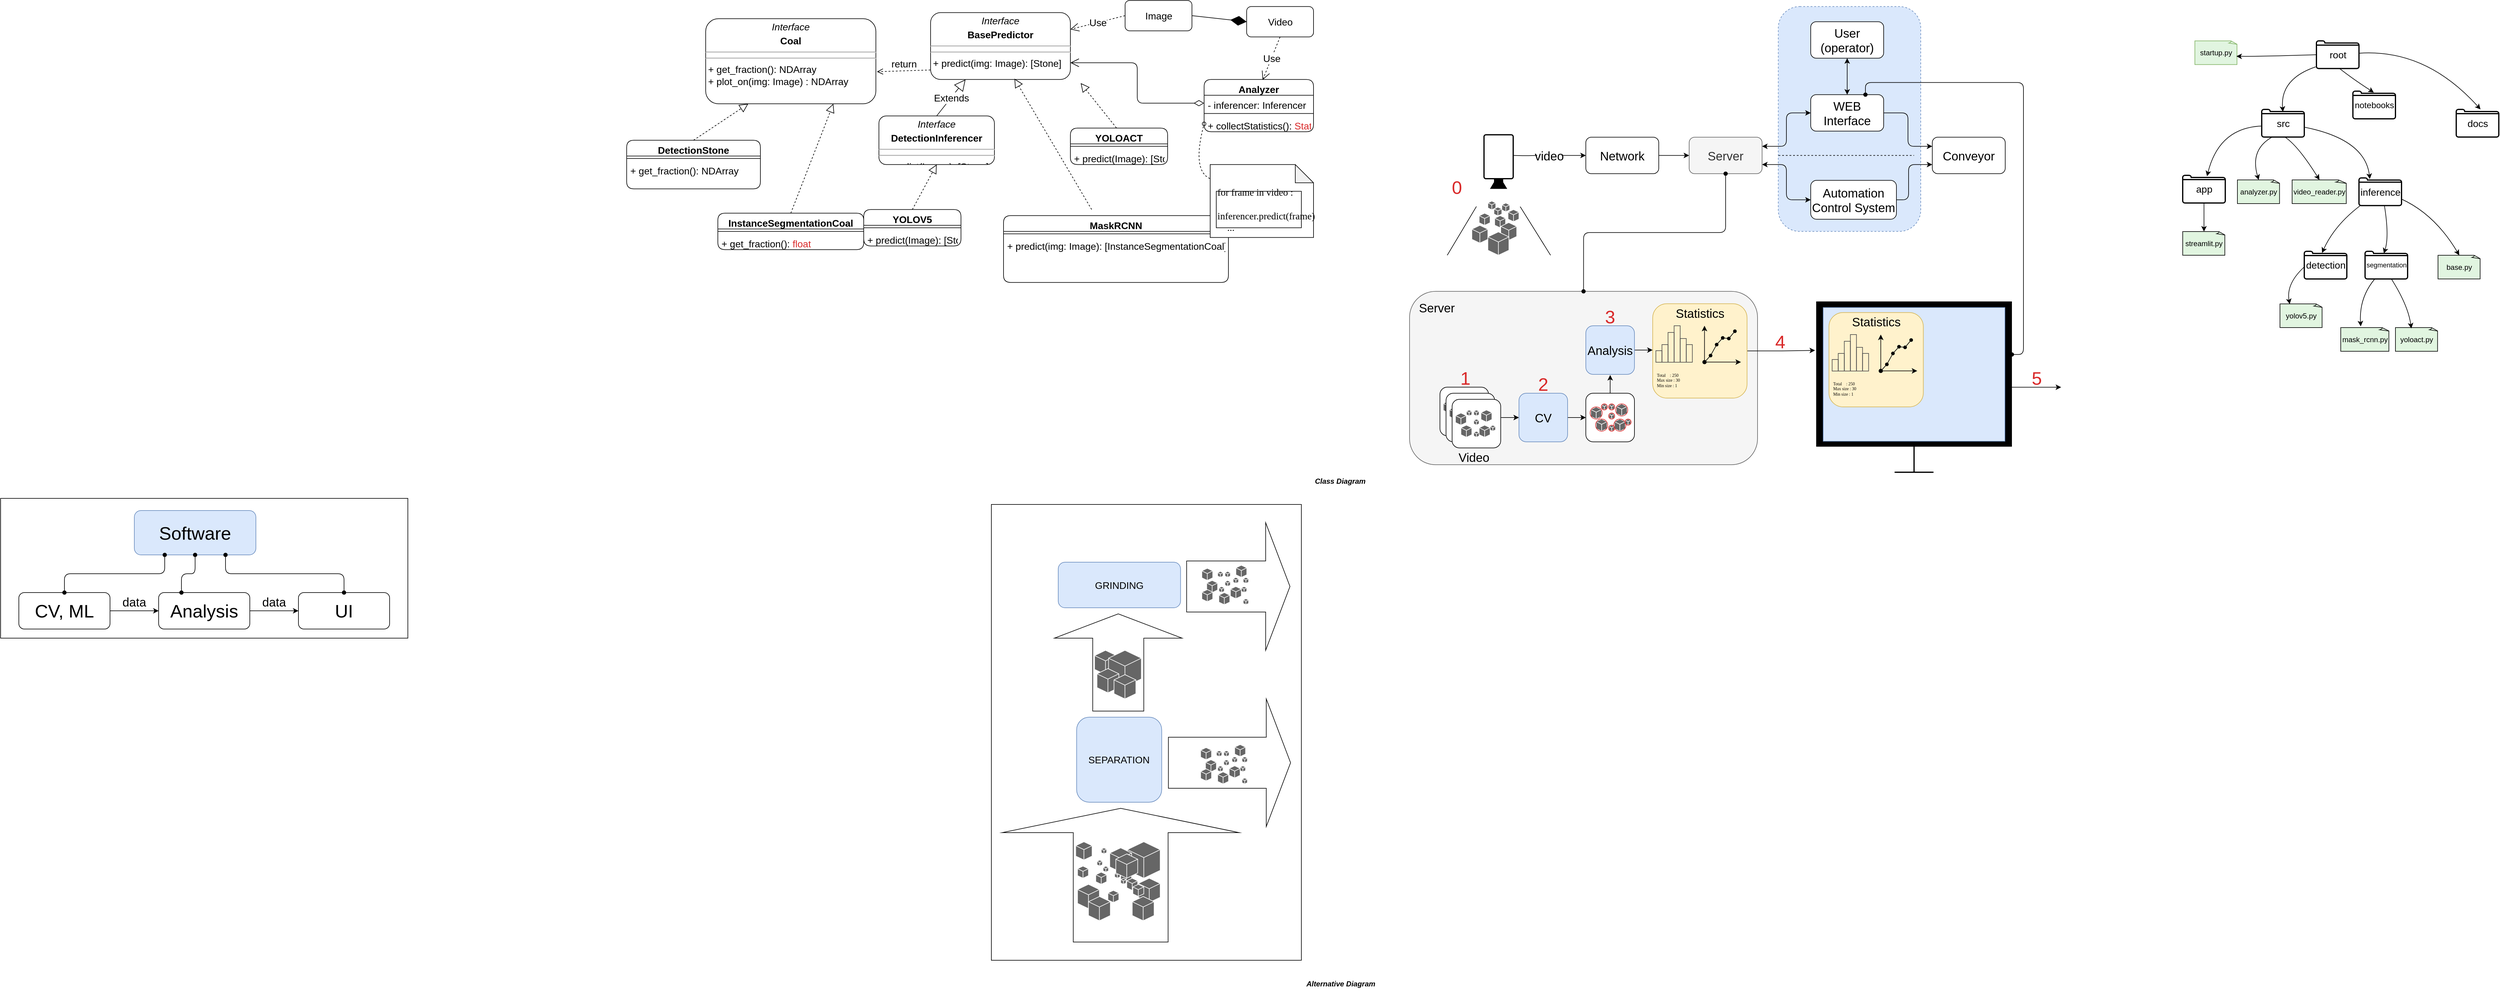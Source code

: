<mxfile version="16.5.2" type="device"><diagram id="_biCq1hpyBJMeu9qdguH" name="Page-1"><mxGraphModel dx="2402" dy="710" grid="1" gridSize="10" guides="1" tooltips="1" connect="1" arrows="1" fold="1" page="1" pageScale="1" pageWidth="1169" pageHeight="827" math="0" shadow="0"><root><mxCell id="0"/><mxCell id="1" parent="0"/><mxCell id="pAb2IYbztmhGTk9bKLCN-257" value="" style="rounded=0;whiteSpace=wrap;html=1;shadow=0;glass=0;fontFamily=Lucida Console;fillColor=none;gradientColor=none;fontSize=30;fontColor=#D92929;strokeColor=#000000;" vertex="1" parent="1"><mxGeometry x="530" y="850" width="510" height="750" as="geometry"/></mxCell><mxCell id="pAb2IYbztmhGTk9bKLCN-214" value="" style="rounded=1;whiteSpace=wrap;html=1;shadow=0;fontFamily=Helvetica;fontSize=20;strokeColor=#666666;fillColor=#f5f5f5;fontColor=#333333;" vertex="1" parent="1"><mxGeometry x="1218" y="499.38" width="572.5" height="285.25" as="geometry"/></mxCell><mxCell id="pAb2IYbztmhGTk9bKLCN-220" style="edgeStyle=orthogonalEdgeStyle;rounded=0;orthogonalLoop=1;jettySize=auto;html=1;exitX=1;exitY=0.5;exitDx=0;exitDy=0;fontFamily=Helvetica;fontSize=20;fontColor=#000000;startArrow=none;startFill=0;endArrow=classic;endFill=1;entryX=-0.009;entryY=0.284;entryDx=0;entryDy=0;entryPerimeter=0;" edge="1" parent="1" source="pAb2IYbztmhGTk9bKLCN-204" target="pAb2IYbztmhGTk9bKLCN-223"><mxGeometry relative="1" as="geometry"><mxPoint x="1878" y="597" as="targetPoint"/></mxGeometry></mxCell><mxCell id="pAb2IYbztmhGTk9bKLCN-204" value="" style="whiteSpace=wrap;html=1;aspect=fixed;rounded=1;shadow=0;fontFamily=Lucida Console;fontSize=7;strokeColor=#d6b656;fillColor=#fff2cc;" vertex="1" parent="1"><mxGeometry x="1618" y="519.75" width="155.25" height="155.25" as="geometry"/></mxCell><mxCell id="pAb2IYbztmhGTk9bKLCN-78" value="" style="html=1;shadow=0;dashed=0;align=center;verticalAlign=middle;shape=mxgraph.arrows2.arrow;dy=0.6;dx=40;flipH=0;notch=0;fontSize=16;fontColor=#000000;strokeColor=#000000;fillColor=#FFFFFF;" vertex="1" parent="1"><mxGeometry x="851.25" y="880" width="170" height="210" as="geometry"/></mxCell><mxCell id="yf64agZAcM8nmRPvUGx--107" value="" style="rounded=1;whiteSpace=wrap;html=1;shadow=0;glass=0;fontFamily=Lucida Console;fillColor=#dae8fc;sketch=0;dashed=1;strokeColor=#6c8ebf;fontSize=20;" parent="1" vertex="1"><mxGeometry x="1824.63" y="30.75" width="234.37" height="370" as="geometry"/></mxCell><mxCell id="yf64agZAcM8nmRPvUGx--1" value="&lt;p style=&quot;margin: 4px 0px 0px; text-align: center; font-size: 16px;&quot;&gt;&lt;i style=&quot;font-size: 16px;&quot;&gt;Interface&lt;/i&gt;&lt;/p&gt;&lt;p style=&quot;margin: 4px 0px 0px; text-align: center; font-size: 16px;&quot;&gt;&lt;b style=&quot;font-size: 16px;&quot;&gt;BasePredictor&lt;/b&gt;&lt;br style=&quot;font-size: 16px;&quot;&gt;&lt;/p&gt;&lt;hr style=&quot;font-size: 16px;&quot;&gt;&lt;hr style=&quot;font-size: 16px;&quot;&gt;&lt;p style=&quot;margin: 0px 0px 0px 4px; font-size: 16px;&quot;&gt;+ predict(img: Image): [Stone]&lt;/p&gt;" style="verticalAlign=top;align=left;overflow=fill;fontSize=16;fontFamily=Helvetica;html=1;rounded=1;" parent="1" vertex="1"><mxGeometry x="430" y="40.75" width="230" height="110" as="geometry"/></mxCell><mxCell id="yf64agZAcM8nmRPvUGx--2" value="&lt;p style=&quot;margin: 4px 0px 0px; text-align: center; font-size: 16px;&quot;&gt;&lt;i style=&quot;font-size: 16px;&quot;&gt;Interface&lt;/i&gt;&lt;b style=&quot;font-size: 16px;&quot;&gt;&lt;br style=&quot;font-size: 16px;&quot;&gt;&lt;/b&gt;&lt;/p&gt;&lt;p style=&quot;margin: 4px 0px 0px; text-align: center; font-size: 16px;&quot;&gt;&lt;b style=&quot;font-size: 16px;&quot;&gt;Coal&lt;/b&gt;&lt;br style=&quot;font-size: 16px;&quot;&gt;&lt;b style=&quot;font-size: 16px;&quot;&gt;&lt;/b&gt;&lt;/p&gt;&lt;hr style=&quot;font-size: 16px;&quot;&gt;&lt;hr style=&quot;font-size: 16px;&quot;&gt;&lt;p style=&quot;margin: 0px 0px 0px 4px; font-size: 16px;&quot;&gt;+ get_fraction(): NDArray&lt;/p&gt;&lt;p style=&quot;margin: 0px 0px 0px 4px; font-size: 16px;&quot;&gt;+ plot_on(img: Image) : NDArray&lt;br style=&quot;font-size: 16px;&quot;&gt;&lt;/p&gt;" style="verticalAlign=top;align=left;overflow=fill;fontSize=16;fontFamily=Helvetica;html=1;rounded=1;" parent="1" vertex="1"><mxGeometry x="60" y="50.75" width="280" height="140" as="geometry"/></mxCell><mxCell id="yf64agZAcM8nmRPvUGx--13" value="YOLOV5" style="swimlane;fontStyle=1;align=center;verticalAlign=top;childLayout=stackLayout;horizontal=1;startSize=26;horizontalStack=0;resizeParent=1;resizeParentMax=0;resizeLast=0;collapsible=1;marginBottom=0;rounded=1;fontSize=16;" parent="1" vertex="1"><mxGeometry x="320" y="364.75" width="160" height="60" as="geometry"/></mxCell><mxCell id="yf64agZAcM8nmRPvUGx--15" value="" style="line;strokeWidth=1;fillColor=none;align=left;verticalAlign=middle;spacingTop=-1;spacingLeft=3;spacingRight=3;rotatable=0;labelPosition=right;points=[];portConstraint=eastwest;rounded=1;fontSize=16;" parent="yf64agZAcM8nmRPvUGx--13" vertex="1"><mxGeometry y="26" width="160" height="8" as="geometry"/></mxCell><mxCell id="yf64agZAcM8nmRPvUGx--16" value="+ predict(Image): [Stone]" style="text;strokeColor=none;fillColor=none;align=left;verticalAlign=top;spacingLeft=4;spacingRight=4;overflow=hidden;rotatable=0;points=[[0,0.5],[1,0.5]];portConstraint=eastwest;rounded=1;fontSize=16;" parent="yf64agZAcM8nmRPvUGx--13" vertex="1"><mxGeometry y="34" width="160" height="26" as="geometry"/></mxCell><mxCell id="yf64agZAcM8nmRPvUGx--18" value="YOLOACT" style="swimlane;fontStyle=1;align=center;verticalAlign=top;childLayout=stackLayout;horizontal=1;startSize=26;horizontalStack=0;resizeParent=1;resizeParentMax=0;resizeLast=0;collapsible=1;marginBottom=0;rounded=1;fontSize=16;" parent="1" vertex="1"><mxGeometry x="660" y="230.75" width="160" height="60" as="geometry"/></mxCell><mxCell id="yf64agZAcM8nmRPvUGx--20" value="" style="line;strokeWidth=1;fillColor=none;align=left;verticalAlign=middle;spacingTop=-1;spacingLeft=3;spacingRight=3;rotatable=0;labelPosition=right;points=[];portConstraint=eastwest;rounded=1;fontSize=16;" parent="yf64agZAcM8nmRPvUGx--18" vertex="1"><mxGeometry y="26" width="160" height="8" as="geometry"/></mxCell><mxCell id="yf64agZAcM8nmRPvUGx--21" value="+ predict(Image): [Stone]" style="text;strokeColor=none;fillColor=none;align=left;verticalAlign=top;spacingLeft=4;spacingRight=4;overflow=hidden;rotatable=0;points=[[0,0.5],[1,0.5]];portConstraint=eastwest;rounded=1;fontSize=16;" parent="yf64agZAcM8nmRPvUGx--18" vertex="1"><mxGeometry y="34" width="160" height="26" as="geometry"/></mxCell><mxCell id="yf64agZAcM8nmRPvUGx--22" value="MaskRCNN" style="swimlane;fontStyle=1;align=center;verticalAlign=top;childLayout=stackLayout;horizontal=1;startSize=26;horizontalStack=0;resizeParent=1;resizeParentMax=0;resizeLast=0;collapsible=1;marginBottom=0;rounded=1;fontSize=16;" parent="1" vertex="1"><mxGeometry x="550" y="374.75" width="370" height="110" as="geometry"/></mxCell><mxCell id="yf64agZAcM8nmRPvUGx--24" value="" style="line;strokeWidth=1;fillColor=none;align=left;verticalAlign=middle;spacingTop=-1;spacingLeft=3;spacingRight=3;rotatable=0;labelPosition=right;points=[];portConstraint=eastwest;rounded=1;fontSize=16;" parent="yf64agZAcM8nmRPvUGx--22" vertex="1"><mxGeometry y="26" width="370" height="8" as="geometry"/></mxCell><mxCell id="yf64agZAcM8nmRPvUGx--25" value="+ predict(img: Image): [InstanceSegmentationCoal]" style="text;strokeColor=none;fillColor=none;align=left;verticalAlign=top;spacingLeft=4;spacingRight=4;overflow=hidden;rotatable=0;points=[[0,0.5],[1,0.5]];portConstraint=eastwest;rounded=1;fontSize=16;" parent="yf64agZAcM8nmRPvUGx--22" vertex="1"><mxGeometry y="34" width="370" height="76" as="geometry"/></mxCell><mxCell id="yf64agZAcM8nmRPvUGx--30" value="&lt;p style=&quot;margin: 4px 0px 0px; text-align: center; font-size: 16px;&quot;&gt;&lt;i style=&quot;font-size: 16px;&quot;&gt;Interface&lt;/i&gt;&lt;/p&gt;&lt;p style=&quot;margin: 4px 0px 0px; text-align: center; font-size: 16px;&quot;&gt;&lt;b style=&quot;font-size: 16px;&quot;&gt;DetectionInferencer&lt;/b&gt;&lt;br style=&quot;font-size: 16px;&quot;&gt;&lt;/p&gt;&lt;hr style=&quot;font-size: 16px;&quot;&gt;&lt;hr style=&quot;font-size: 16px;&quot;&gt;&lt;p style=&quot;margin: 0px 0px 0px 4px; font-size: 16px;&quot;&gt;+ predict(Image): [Stone]&lt;br style=&quot;font-size: 16px;&quot;&gt;&lt;br style=&quot;font-size: 16px;&quot;&gt;&lt;/p&gt;" style="verticalAlign=top;align=left;overflow=fill;fontSize=16;fontFamily=Helvetica;html=1;rounded=1;" parent="1" vertex="1"><mxGeometry x="345" y="210.75" width="190" height="80" as="geometry"/></mxCell><mxCell id="yf64agZAcM8nmRPvUGx--37" value="Image" style="html=1;rounded=1;fontSize=16;" parent="1" vertex="1"><mxGeometry x="750" y="20.75" width="110" height="50" as="geometry"/></mxCell><mxCell id="yf64agZAcM8nmRPvUGx--41" value="" style="endArrow=block;dashed=1;endFill=0;endSize=12;html=1;rounded=1;exitX=0.5;exitY=0;exitDx=0;exitDy=0;entryX=0.6;entryY=0.988;entryDx=0;entryDy=0;entryPerimeter=0;fontSize=16;" parent="1" target="yf64agZAcM8nmRPvUGx--1" edge="1"><mxGeometry width="160" relative="1" as="geometry"><mxPoint x="695" y="364.75" as="sourcePoint"/><mxPoint x="617.5" y="290.75" as="targetPoint"/></mxGeometry></mxCell><mxCell id="yf64agZAcM8nmRPvUGx--42" value="" style="endArrow=block;dashed=1;endFill=0;endSize=12;html=1;rounded=1;exitX=0.5;exitY=0;exitDx=0;exitDy=0;entryX=0.5;entryY=1;entryDx=0;entryDy=0;fontSize=16;" parent="1" source="yf64agZAcM8nmRPvUGx--13" target="yf64agZAcM8nmRPvUGx--30" edge="1"><mxGeometry width="160" relative="1" as="geometry"><mxPoint x="370" y="300.75" as="sourcePoint"/><mxPoint x="530" y="300.75" as="targetPoint"/></mxGeometry></mxCell><mxCell id="yf64agZAcM8nmRPvUGx--43" value="" style="endArrow=block;dashed=1;endFill=0;endSize=12;html=1;rounded=1;exitX=0.474;exitY=-0.004;exitDx=0;exitDy=0;exitPerimeter=0;fontSize=16;" parent="1" source="yf64agZAcM8nmRPvUGx--18" edge="1"><mxGeometry width="160" relative="1" as="geometry"><mxPoint x="710" y="166.75" as="sourcePoint"/><mxPoint x="676.941" y="156.75" as="targetPoint"/></mxGeometry></mxCell><mxCell id="yf64agZAcM8nmRPvUGx--44" value="Extends" style="endArrow=block;endSize=16;endFill=0;html=1;rounded=1;exitX=0.5;exitY=0;exitDx=0;exitDy=0;entryX=0.25;entryY=1;entryDx=0;entryDy=0;fontSize=16;" parent="1" source="yf64agZAcM8nmRPvUGx--30" target="yf64agZAcM8nmRPvUGx--1" edge="1"><mxGeometry width="160" relative="1" as="geometry"><mxPoint x="413" y="150.75" as="sourcePoint"/><mxPoint x="573" y="150.75" as="targetPoint"/></mxGeometry></mxCell><mxCell id="yf64agZAcM8nmRPvUGx--46" value="Use" style="endArrow=open;endSize=12;dashed=1;html=1;rounded=1;exitX=0;exitY=0.5;exitDx=0;exitDy=0;entryX=1;entryY=0.25;entryDx=0;entryDy=0;fontSize=16;" parent="1" source="yf64agZAcM8nmRPvUGx--37" target="yf64agZAcM8nmRPvUGx--1" edge="1"><mxGeometry width="160" relative="1" as="geometry"><mxPoint x="350" y="100.75" as="sourcePoint"/><mxPoint x="510" y="100.75" as="targetPoint"/><Array as="points"/></mxGeometry></mxCell><mxCell id="yf64agZAcM8nmRPvUGx--47" value="DetectionStone" style="swimlane;fontStyle=1;align=center;verticalAlign=top;childLayout=stackLayout;horizontal=1;startSize=26;horizontalStack=0;resizeParent=1;resizeParentMax=0;resizeLast=0;collapsible=1;marginBottom=0;rounded=1;fontSize=16;" parent="1" vertex="1"><mxGeometry x="-70" y="250.75" width="220" height="80" as="geometry"/></mxCell><mxCell id="yf64agZAcM8nmRPvUGx--49" value="" style="line;strokeWidth=1;fillColor=none;align=left;verticalAlign=middle;spacingTop=-1;spacingLeft=3;spacingRight=3;rotatable=0;labelPosition=right;points=[];portConstraint=eastwest;rounded=1;fontSize=16;" parent="yf64agZAcM8nmRPvUGx--47" vertex="1"><mxGeometry y="26" width="220" height="8" as="geometry"/></mxCell><mxCell id="yf64agZAcM8nmRPvUGx--50" value="+ get_fraction(): NDArray" style="text;strokeColor=none;fillColor=none;align=left;verticalAlign=top;spacingLeft=4;spacingRight=4;overflow=hidden;rotatable=0;points=[[0,0.5],[1,0.5]];portConstraint=eastwest;rounded=1;fontSize=16;" parent="yf64agZAcM8nmRPvUGx--47" vertex="1"><mxGeometry y="34" width="220" height="46" as="geometry"/></mxCell><mxCell id="yf64agZAcM8nmRPvUGx--52" value="InstanceSegmentationCoal" style="swimlane;fontStyle=1;align=center;verticalAlign=top;childLayout=stackLayout;horizontal=1;startSize=26;horizontalStack=0;resizeParent=1;resizeParentMax=0;resizeLast=0;collapsible=1;marginBottom=0;rounded=1;fontSize=16;" parent="1" vertex="1"><mxGeometry x="80" y="370.75" width="240" height="60" as="geometry"/></mxCell><mxCell id="yf64agZAcM8nmRPvUGx--54" value="" style="line;strokeWidth=1;fillColor=none;align=left;verticalAlign=middle;spacingTop=-1;spacingLeft=3;spacingRight=3;rotatable=0;labelPosition=right;points=[];portConstraint=eastwest;rounded=1;fontSize=16;" parent="yf64agZAcM8nmRPvUGx--52" vertex="1"><mxGeometry y="26" width="240" height="8" as="geometry"/></mxCell><mxCell id="yf64agZAcM8nmRPvUGx--55" value="&lt;font style=&quot;font-size: 16px;&quot; color=&quot;#000000&quot;&gt;+ get_fraction():&lt;/font&gt; float" style="text;strokeColor=none;fillColor=none;align=left;verticalAlign=top;spacingLeft=4;spacingRight=4;overflow=hidden;rotatable=0;points=[[0,0.5],[1,0.5]];portConstraint=eastwest;rounded=1;fontColor=#D92929;html=1;fontSize=16;" parent="yf64agZAcM8nmRPvUGx--52" vertex="1"><mxGeometry y="34" width="240" height="26" as="geometry"/></mxCell><mxCell id="yf64agZAcM8nmRPvUGx--56" value="" style="endArrow=block;dashed=1;endFill=0;endSize=12;html=1;rounded=1;exitX=0.5;exitY=0;exitDx=0;exitDy=0;entryX=0.25;entryY=1;entryDx=0;entryDy=0;fontSize=16;" parent="1" source="yf64agZAcM8nmRPvUGx--47" target="yf64agZAcM8nmRPvUGx--2" edge="1"><mxGeometry width="160" relative="1" as="geometry"><mxPoint x="60" y="210.75" as="sourcePoint"/><mxPoint x="220" y="210.75" as="targetPoint"/></mxGeometry></mxCell><mxCell id="yf64agZAcM8nmRPvUGx--57" value="" style="endArrow=block;dashed=1;endFill=0;endSize=12;html=1;rounded=1;exitX=0.5;exitY=0;exitDx=0;exitDy=0;entryX=0.75;entryY=1;entryDx=0;entryDy=0;fontSize=16;" parent="1" source="yf64agZAcM8nmRPvUGx--52" target="yf64agZAcM8nmRPvUGx--2" edge="1"><mxGeometry width="160" relative="1" as="geometry"><mxPoint x="230" y="250.75" as="sourcePoint"/><mxPoint x="315" y="180.75" as="targetPoint"/></mxGeometry></mxCell><mxCell id="yf64agZAcM8nmRPvUGx--60" value="return" style="html=1;verticalAlign=bottom;endArrow=open;dashed=1;endSize=8;rounded=1;sketch=0;exitX=-0.001;exitY=0.858;exitDx=0;exitDy=0;exitPerimeter=0;entryX=1.006;entryY=0.623;entryDx=0;entryDy=0;entryPerimeter=0;fontSize=16;" parent="1" source="yf64agZAcM8nmRPvUGx--1" target="yf64agZAcM8nmRPvUGx--2" edge="1"><mxGeometry relative="1" as="geometry"><mxPoint x="590" y="150.75" as="sourcePoint"/><mxPoint x="510" y="150.75" as="targetPoint"/></mxGeometry></mxCell><mxCell id="yf64agZAcM8nmRPvUGx--63" value="Analyzer" style="swimlane;fontStyle=1;align=center;verticalAlign=top;childLayout=stackLayout;horizontal=1;startSize=26;horizontalStack=0;resizeParent=1;resizeParentMax=0;resizeLast=0;collapsible=1;marginBottom=0;rounded=1;sketch=0;fontSize=16;" parent="1" vertex="1"><mxGeometry x="880" y="150.75" width="180" height="86" as="geometry"><mxRectangle x="230" y="600" width="100" height="26" as="alternateBounds"/></mxGeometry></mxCell><mxCell id="yf64agZAcM8nmRPvUGx--64" value="- inferencer: Inferencer" style="text;strokeColor=none;fillColor=none;align=left;verticalAlign=top;spacingLeft=4;spacingRight=4;overflow=hidden;rotatable=0;points=[[0,0.5],[1,0.5]];portConstraint=eastwest;rounded=1;sketch=0;fontSize=16;" parent="yf64agZAcM8nmRPvUGx--63" vertex="1"><mxGeometry y="26" width="180" height="26" as="geometry"/></mxCell><mxCell id="yf64agZAcM8nmRPvUGx--65" value="" style="line;strokeWidth=1;fillColor=none;align=left;verticalAlign=middle;spacingTop=-1;spacingLeft=3;spacingRight=3;rotatable=0;labelPosition=right;points=[];portConstraint=eastwest;rounded=1;sketch=0;fontSize=16;" parent="yf64agZAcM8nmRPvUGx--63" vertex="1"><mxGeometry y="52" width="180" height="8" as="geometry"/></mxCell><mxCell id="yf64agZAcM8nmRPvUGx--66" value="+ collectStatistics(): &lt;font style=&quot;font-size: 16px;&quot; color=&quot;#D92929&quot;&gt;Stat&lt;/font&gt;" style="text;strokeColor=none;fillColor=none;align=left;verticalAlign=top;spacingLeft=4;spacingRight=4;overflow=hidden;rotatable=0;points=[[0,0.5],[1,0.5]];portConstraint=eastwest;rounded=1;sketch=0;html=1;fontSize=16;" parent="yf64agZAcM8nmRPvUGx--63" vertex="1"><mxGeometry y="60" width="180" height="26" as="geometry"/></mxCell><mxCell id="yf64agZAcM8nmRPvUGx--68" value="" style="endArrow=open;html=1;endSize=12;startArrow=diamondThin;startSize=14;startFill=0;edgeStyle=orthogonalEdgeStyle;align=left;verticalAlign=bottom;rounded=1;sketch=0;exitX=0;exitY=0.5;exitDx=0;exitDy=0;entryX=1;entryY=0.75;entryDx=0;entryDy=0;fontSize=16;" parent="1" source="yf64agZAcM8nmRPvUGx--64" target="yf64agZAcM8nmRPvUGx--1" edge="1"><mxGeometry x="-1" y="-91" relative="1" as="geometry"><mxPoint x="470" y="270.75" as="sourcePoint"/><mxPoint x="630" y="270.75" as="targetPoint"/><mxPoint x="60" y="22" as="offset"/></mxGeometry></mxCell><mxCell id="yf64agZAcM8nmRPvUGx--74" value="" style="curved=1;endArrow=oval;html=1;rounded=1;sketch=0;exitX=-0.002;exitY=0.192;exitDx=0;exitDy=0;exitPerimeter=0;endFill=0;dashed=1;fontSize=16;" parent="1" source="yf64agZAcM8nmRPvUGx--75" target="yf64agZAcM8nmRPvUGx--66" edge="1"><mxGeometry width="50" height="50" relative="1" as="geometry"><mxPoint x="889.702" y="352.46" as="sourcePoint"/><mxPoint x="890" y="223.75" as="targetPoint"/><Array as="points"><mxPoint x="860" y="300.75"/><mxPoint x="880" y="223.75"/></Array></mxGeometry></mxCell><mxCell id="yf64agZAcM8nmRPvUGx--75" value="" style="shape=note;whiteSpace=wrap;html=1;backgroundOutline=1;darkOpacity=0.05;rounded=1;sketch=0;align=left;fontSize=16;" parent="1" vertex="1"><mxGeometry x="890" y="290.75" width="170" height="120" as="geometry"/></mxCell><mxCell id="yf64agZAcM8nmRPvUGx--78" value="&lt;div style=&quot;font-size: 16px;&quot; align=&quot;left&quot;&gt;for frame in video :&lt;/div&gt;&lt;div style=&quot;font-size: 16px;&quot; align=&quot;left&quot;&gt;&amp;nbsp;&amp;nbsp;&amp;nbsp; inferencer.predict(frame)&lt;/div&gt;&lt;div style=&quot;font-size: 16px;&quot; align=&quot;left&quot;&gt;&amp;nbsp;&amp;nbsp;&amp;nbsp; ...&lt;br style=&quot;font-size: 16px;&quot;&gt;&lt;/div&gt;" style="rounded=0;whiteSpace=wrap;html=1;sketch=0;fontFamily=Lucida Console;fontSize=16;align=left;" parent="1" vertex="1"><mxGeometry x="900" y="334.75" width="140" height="60" as="geometry"/></mxCell><mxCell id="yf64agZAcM8nmRPvUGx--80" value="Video" style="html=1;rounded=1;sketch=0;fontFamily=Helvetica;fontSize=16;" parent="1" vertex="1"><mxGeometry x="950" y="30.75" width="110" height="50" as="geometry"/></mxCell><mxCell id="yf64agZAcM8nmRPvUGx--81" value="Use" style="endArrow=open;endSize=12;dashed=1;html=1;rounded=1;sketch=0;fontFamily=Helvetica;fontSize=16;exitX=0.5;exitY=1;exitDx=0;exitDy=0;entryX=0.535;entryY=0.01;entryDx=0;entryDy=0;entryPerimeter=0;" parent="1" source="yf64agZAcM8nmRPvUGx--80" target="yf64agZAcM8nmRPvUGx--63" edge="1"><mxGeometry width="160" relative="1" as="geometry"><mxPoint x="650" y="190.75" as="sourcePoint"/><mxPoint x="810" y="190.75" as="targetPoint"/></mxGeometry></mxCell><mxCell id="yf64agZAcM8nmRPvUGx--84" value="" style="endArrow=diamondThin;endFill=1;endSize=24;html=1;rounded=1;sketch=0;curved=0;exitX=1;exitY=0.5;exitDx=0;exitDy=0;entryX=0;entryY=0.5;entryDx=0;entryDy=0;fontSize=16;" parent="1" source="yf64agZAcM8nmRPvUGx--37" target="yf64agZAcM8nmRPvUGx--80" edge="1"><mxGeometry width="160" relative="1" as="geometry"><mxPoint x="800" y="100.75" as="sourcePoint"/><mxPoint x="920" y="10.75" as="targetPoint"/></mxGeometry></mxCell><mxCell id="yf64agZAcM8nmRPvUGx--91" style="edgeStyle=orthogonalEdgeStyle;curved=0;rounded=1;sketch=0;orthogonalLoop=1;jettySize=auto;html=1;exitX=1;exitY=0.5;exitDx=0;exitDy=0;entryX=0;entryY=0.5;entryDx=0;entryDy=0;fontColor=#000000;startArrow=none;fontSize=20;" parent="1" source="yf64agZAcM8nmRPvUGx--94" target="yf64agZAcM8nmRPvUGx--89" edge="1"><mxGeometry relative="1" as="geometry"><mxPoint x="1498" y="275.75" as="targetPoint"/></mxGeometry></mxCell><mxCell id="yf64agZAcM8nmRPvUGx--86" value="&lt;b&gt;&lt;i&gt;Class Diagram&lt;/i&gt;&lt;/b&gt;" style="text;html=1;strokeColor=none;fillColor=none;align=center;verticalAlign=middle;whiteSpace=wrap;rounded=0;sketch=0;fontColor=#000000;" parent="1" vertex="1"><mxGeometry x="1039" y="797" width="130" height="30" as="geometry"/></mxCell><mxCell id="yf64agZAcM8nmRPvUGx--93" style="edgeStyle=orthogonalEdgeStyle;curved=0;rounded=1;sketch=0;orthogonalLoop=1;jettySize=auto;html=1;exitX=1;exitY=0.5;exitDx=0;exitDy=0;entryX=0;entryY=0.5;entryDx=0;entryDy=0;fontColor=#000000;fontSize=20;" parent="1" source="yf64agZAcM8nmRPvUGx--89" target="yf64agZAcM8nmRPvUGx--90" edge="1"><mxGeometry relative="1" as="geometry"/></mxCell><mxCell id="yf64agZAcM8nmRPvUGx--89" value="Network" style="rounded=1;whiteSpace=wrap;html=1;sketch=0;fontColor=#000000;fontSize=20;" parent="1" vertex="1"><mxGeometry x="1508" y="245.75" width="120" height="60" as="geometry"/></mxCell><mxCell id="yf64agZAcM8nmRPvUGx--105" style="edgeStyle=orthogonalEdgeStyle;curved=0;rounded=1;sketch=0;orthogonalLoop=1;jettySize=auto;html=1;exitX=1;exitY=0.25;exitDx=0;exitDy=0;entryX=0;entryY=0.5;entryDx=0;entryDy=0;fontColor=#000000;startArrow=classic;startFill=1;fontSize=20;" parent="1" source="yf64agZAcM8nmRPvUGx--90" target="yf64agZAcM8nmRPvUGx--97" edge="1"><mxGeometry relative="1" as="geometry"/></mxCell><mxCell id="yf64agZAcM8nmRPvUGx--106" style="edgeStyle=orthogonalEdgeStyle;curved=0;rounded=1;sketch=0;orthogonalLoop=1;jettySize=auto;html=1;exitX=1;exitY=0.75;exitDx=0;exitDy=0;entryX=0;entryY=0.5;entryDx=0;entryDy=0;fontColor=#000000;startArrow=classic;startFill=1;fontSize=20;" parent="1" source="yf64agZAcM8nmRPvUGx--90" target="yf64agZAcM8nmRPvUGx--98" edge="1"><mxGeometry relative="1" as="geometry"/></mxCell><mxCell id="yf64agZAcM8nmRPvUGx--90" value="Server" style="rounded=1;whiteSpace=wrap;html=1;sketch=0;fontColor=#333333;fontSize=20;fillColor=#f5f5f5;strokeColor=#666666;" parent="1" vertex="1"><mxGeometry x="1678" y="245.75" width="120" height="60" as="geometry"/></mxCell><mxCell id="yf64agZAcM8nmRPvUGx--94" value="video" style="text;html=1;strokeColor=none;fillColor=none;align=center;verticalAlign=middle;whiteSpace=wrap;rounded=0;sketch=0;fontColor=#000000;fontSize=20;" parent="1" vertex="1"><mxGeometry x="1428" y="260.75" width="40" height="30" as="geometry"/></mxCell><mxCell id="yf64agZAcM8nmRPvUGx--95" value="" style="edgeStyle=orthogonalEdgeStyle;curved=0;rounded=1;sketch=0;orthogonalLoop=1;jettySize=auto;html=1;exitX=1;exitY=0.5;exitDx=0;exitDy=0;entryX=0;entryY=0.5;entryDx=0;entryDy=0;fontColor=#000000;endArrow=none;fontSize=20;" parent="1" target="yf64agZAcM8nmRPvUGx--94" edge="1"><mxGeometry relative="1" as="geometry"><mxPoint x="1388" y="275.75" as="sourcePoint"/><mxPoint x="1478" y="275.75" as="targetPoint"/></mxGeometry></mxCell><mxCell id="yf64agZAcM8nmRPvUGx--103" style="edgeStyle=orthogonalEdgeStyle;curved=0;rounded=1;sketch=0;orthogonalLoop=1;jettySize=auto;html=1;exitX=1;exitY=0.5;exitDx=0;exitDy=0;entryX=0;entryY=0.25;entryDx=0;entryDy=0;fontColor=#000000;startArrow=none;startFill=0;fontSize=20;" parent="1" source="yf64agZAcM8nmRPvUGx--97" target="yf64agZAcM8nmRPvUGx--99" edge="1"><mxGeometry relative="1" as="geometry"/></mxCell><mxCell id="yf64agZAcM8nmRPvUGx--97" value="WEB Interface" style="rounded=1;whiteSpace=wrap;html=1;sketch=0;fontColor=#000000;fontSize=20;" parent="1" vertex="1"><mxGeometry x="1878" y="175.75" width="120" height="60" as="geometry"/></mxCell><mxCell id="yf64agZAcM8nmRPvUGx--104" style="edgeStyle=orthogonalEdgeStyle;curved=0;rounded=1;sketch=0;orthogonalLoop=1;jettySize=auto;html=1;exitX=1;exitY=0.5;exitDx=0;exitDy=0;entryX=0;entryY=0.75;entryDx=0;entryDy=0;fontColor=#000000;startArrow=none;startFill=0;fontSize=20;" parent="1" source="yf64agZAcM8nmRPvUGx--98" target="yf64agZAcM8nmRPvUGx--99" edge="1"><mxGeometry relative="1" as="geometry"><Array as="points"><mxPoint x="2039" y="348.75"/><mxPoint x="2039" y="290.75"/></Array></mxGeometry></mxCell><mxCell id="yf64agZAcM8nmRPvUGx--98" value="&lt;span class=&quot;ILfuVd&quot; style=&quot;font-size: 20px;&quot;&gt;&lt;span class=&quot;hgKElc&quot; style=&quot;font-size: 20px;&quot;&gt;Automation Control System&lt;/span&gt;&lt;/span&gt;" style="rounded=1;whiteSpace=wrap;html=1;sketch=0;fontColor=#000000;fontSize=20;" parent="1" vertex="1"><mxGeometry x="1878" y="316.75" width="141" height="64" as="geometry"/></mxCell><mxCell id="yf64agZAcM8nmRPvUGx--99" value="Conveyor" style="rounded=1;whiteSpace=wrap;html=1;sketch=0;fontColor=#000000;fontSize=20;" parent="1" vertex="1"><mxGeometry x="2078" y="245.75" width="120" height="60" as="geometry"/></mxCell><mxCell id="yf64agZAcM8nmRPvUGx--102" style="edgeStyle=orthogonalEdgeStyle;curved=0;rounded=1;sketch=0;orthogonalLoop=1;jettySize=auto;html=1;exitX=0.5;exitY=1;exitDx=0;exitDy=0;entryX=0.5;entryY=0;entryDx=0;entryDy=0;fontColor=#000000;startArrow=classic;startFill=1;fontSize=20;" parent="1" source="yf64agZAcM8nmRPvUGx--100" target="yf64agZAcM8nmRPvUGx--97" edge="1"><mxGeometry relative="1" as="geometry"/></mxCell><mxCell id="yf64agZAcM8nmRPvUGx--100" value="User (operator)" style="rounded=1;whiteSpace=wrap;html=1;sketch=0;fontColor=#000000;fontSize=20;" parent="1" vertex="1"><mxGeometry x="1878" y="55.75" width="120" height="60" as="geometry"/></mxCell><mxCell id="yf64agZAcM8nmRPvUGx--108" value="" style="line;strokeWidth=1;html=1;rounded=0;fontFamily=Lucida Console;fontSize=20;fontColor=#000000;fillColor=none;dashed=1;sketch=0;" parent="1" vertex="1"><mxGeometry x="1825" y="270.75" width="223" height="10" as="geometry"/></mxCell><mxCell id="yf64agZAcM8nmRPvUGx--116" value="root" style="html=1;verticalLabelPosition=middle;align=center;labelBackgroundColor=#ffffff;verticalAlign=middle;strokeWidth=2;shadow=0;dashed=0;shape=mxgraph.ios7.icons.folder;rounded=1;sketch=0;fontSize=16;aspect=fixed;labelPosition=center;" parent="1" vertex="1"><mxGeometry x="2710" y="87.25" width="70" height="45.5" as="geometry"/></mxCell><mxCell id="yf64agZAcM8nmRPvUGx--117" value="src" style="html=1;verticalLabelPosition=middle;align=center;labelBackgroundColor=#ffffff;verticalAlign=middle;strokeWidth=2;shadow=0;dashed=0;shape=mxgraph.ios7.icons.folder;rounded=1;sketch=0;fontSize=16;aspect=fixed;labelPosition=center;" parent="1" vertex="1"><mxGeometry x="2620" y="200" width="70" height="45.5" as="geometry"/></mxCell><mxCell id="yf64agZAcM8nmRPvUGx--120" value="notebooks" style="html=1;verticalLabelPosition=middle;align=center;labelBackgroundColor=#ffffff;verticalAlign=middle;strokeWidth=2;shadow=0;dashed=0;shape=mxgraph.ios7.icons.folder;rounded=1;sketch=0;fontSize=14;aspect=fixed;labelPosition=center;" parent="1" vertex="1"><mxGeometry x="2770" y="170" width="70" height="45.5" as="geometry"/></mxCell><mxCell id="yf64agZAcM8nmRPvUGx--121" value="docs" style="html=1;verticalLabelPosition=middle;align=center;labelBackgroundColor=#ffffff;verticalAlign=middle;strokeWidth=2;shadow=0;dashed=0;shape=mxgraph.ios7.icons.folder;rounded=1;sketch=0;fontSize=16;aspect=fixed;labelPosition=center;" parent="1" vertex="1"><mxGeometry x="2940" y="200" width="70" height="45.5" as="geometry"/></mxCell><mxCell id="yf64agZAcM8nmRPvUGx--123" value="" style="curved=1;endArrow=classic;html=1;rounded=1;sketch=0;fontSize=14;fontColor=#000000;exitX=-0.018;exitY=0.94;exitDx=0;exitDy=0;exitPerimeter=0;entryX=0.498;entryY=0.086;entryDx=0;entryDy=0;entryPerimeter=0;" parent="1" source="yf64agZAcM8nmRPvUGx--116" target="yf64agZAcM8nmRPvUGx--117" edge="1"><mxGeometry width="50" height="50" relative="1" as="geometry"><mxPoint x="2710" y="360" as="sourcePoint"/><mxPoint x="2760" y="310" as="targetPoint"/><Array as="points"><mxPoint x="2650" y="150"/></Array></mxGeometry></mxCell><mxCell id="yf64agZAcM8nmRPvUGx--125" value="" style="curved=1;endArrow=classic;html=1;rounded=0;fontFamily=Lucida Console;sketch=0;fontSize=14;fontColor=#000000;entryX=0.571;entryY=0;entryDx=0;entryDy=0;entryPerimeter=0;" parent="1" source="yf64agZAcM8nmRPvUGx--116" target="yf64agZAcM8nmRPvUGx--121" edge="1"><mxGeometry width="50" height="50" relative="1" as="geometry"><mxPoint x="2780" y="130" as="sourcePoint"/><mxPoint x="2890" y="130" as="targetPoint"/><Array as="points"><mxPoint x="2890" y="100"/></Array></mxGeometry></mxCell><mxCell id="yf64agZAcM8nmRPvUGx--126" value="" style="curved=1;endArrow=classic;html=1;rounded=0;fontFamily=Lucida Console;sketch=0;fontSize=14;fontColor=#000000;entryX=0.491;entryY=0.048;entryDx=0;entryDy=0;entryPerimeter=0;exitX=0.541;exitY=0.997;exitDx=0;exitDy=0;exitPerimeter=0;" parent="1" source="yf64agZAcM8nmRPvUGx--116" target="yf64agZAcM8nmRPvUGx--120" edge="1"><mxGeometry width="50" height="50" relative="1" as="geometry"><mxPoint x="2790" y="140" as="sourcePoint"/><mxPoint x="2889.97" y="210.0" as="targetPoint"/><Array as="points"><mxPoint x="2770" y="150"/></Array></mxGeometry></mxCell><mxCell id="yf64agZAcM8nmRPvUGx--127" value="app" style="html=1;verticalLabelPosition=middle;align=center;labelBackgroundColor=#ffffff;verticalAlign=middle;strokeWidth=2;shadow=0;dashed=0;shape=mxgraph.ios7.icons.folder;rounded=1;sketch=0;fontSize=16;aspect=fixed;labelPosition=center;" parent="1" vertex="1"><mxGeometry x="2490" y="308.5" width="70" height="45.5" as="geometry"/></mxCell><mxCell id="yf64agZAcM8nmRPvUGx--130" value="" style="curved=1;endArrow=classic;html=1;rounded=1;sketch=0;fontSize=14;fontColor=#000000;exitX=0.001;exitY=0.602;exitDx=0;exitDy=0;exitPerimeter=0;entryX=0.571;entryY=0.033;entryDx=0;entryDy=0;entryPerimeter=0;" parent="1" source="yf64agZAcM8nmRPvUGx--117" target="yf64agZAcM8nmRPvUGx--127" edge="1"><mxGeometry width="50" height="50" relative="1" as="geometry"><mxPoint x="2608.74" y="210" as="sourcePoint"/><mxPoint x="2554.86" y="283.893" as="targetPoint"/><Array as="points"><mxPoint x="2550" y="229.98"/></Array></mxGeometry></mxCell><mxCell id="yf64agZAcM8nmRPvUGx--131" value="" style="curved=1;endArrow=classic;html=1;rounded=1;sketch=0;fontSize=14;fontColor=#000000;exitX=0.261;exitY=0.984;exitDx=0;exitDy=0;exitPerimeter=0;entryX=0.5;entryY=0;entryDx=0;entryDy=0;entryPerimeter=0;" parent="1" source="yf64agZAcM8nmRPvUGx--117" target="yf64agZAcM8nmRPvUGx--136" edge="1"><mxGeometry width="50" height="50" relative="1" as="geometry"><mxPoint x="2658.74" y="245.5" as="sourcePoint"/><mxPoint x="2604.36" y="313.459" as="targetPoint"/><Array as="points"><mxPoint x="2600" y="265.48"/></Array></mxGeometry></mxCell><mxCell id="yf64agZAcM8nmRPvUGx--132" value="" style="curved=1;endArrow=classic;html=1;rounded=1;sketch=0;fontSize=14;fontColor=#000000;entryX=0.5;entryY=0;entryDx=0;entryDy=0;entryPerimeter=0;exitX=0.547;exitY=1.003;exitDx=0;exitDy=0;exitPerimeter=0;" parent="1" source="yf64agZAcM8nmRPvUGx--117" target="yf64agZAcM8nmRPvUGx--137" edge="1"><mxGeometry width="50" height="50" relative="1" as="geometry"><mxPoint x="2730" y="160" as="sourcePoint"/><mxPoint x="2700.94" y="310.866" as="targetPoint"/><Array as="points"><mxPoint x="2680" y="260"/></Array></mxGeometry></mxCell><mxCell id="yf64agZAcM8nmRPvUGx--134" style="edgeStyle=orthogonalEdgeStyle;curved=0;rounded=1;sketch=0;orthogonalLoop=1;jettySize=auto;html=1;exitX=0.5;exitY=0;exitDx=0;exitDy=0;exitPerimeter=0;fontSize=10;fontColor=#000000;startArrow=classic;startFill=1;endArrow=none;endFill=0;" parent="1" source="yf64agZAcM8nmRPvUGx--133" target="yf64agZAcM8nmRPvUGx--127" edge="1"><mxGeometry relative="1" as="geometry"/></mxCell><mxCell id="yf64agZAcM8nmRPvUGx--133" value="streamlit.py" style="whiteSpace=wrap;html=1;shape=mxgraph.basic.document;rounded=1;sketch=0;fontSize=12;fontColor=#000000;fillColor=#E1F5E0;" parent="1" vertex="1"><mxGeometry x="2490" y="401" width="70" height="39" as="geometry"/></mxCell><mxCell id="yf64agZAcM8nmRPvUGx--136" value="analyzer.py" style="whiteSpace=wrap;html=1;shape=mxgraph.basic.document;rounded=1;sketch=0;fontSize=12;fontColor=#000000;fillColor=#E1F5E0;" parent="1" vertex="1"><mxGeometry x="2580" y="316" width="70" height="39" as="geometry"/></mxCell><mxCell id="yf64agZAcM8nmRPvUGx--137" value="video_reader.py" style="whiteSpace=wrap;html=1;shape=mxgraph.basic.document;rounded=1;sketch=0;fontSize=12;fontColor=#000000;fillColor=#E1F5E0;" parent="1" vertex="1"><mxGeometry x="2670" y="316" width="90" height="39" as="geometry"/></mxCell><mxCell id="yf64agZAcM8nmRPvUGx--138" value="inference" style="html=1;verticalLabelPosition=middle;align=center;labelBackgroundColor=#ffffff;verticalAlign=middle;strokeWidth=2;shadow=0;dashed=0;shape=mxgraph.ios7.icons.folder;rounded=1;sketch=0;fontSize=16;aspect=fixed;labelPosition=center;" parent="1" vertex="1"><mxGeometry x="2780" y="312.75" width="70" height="45.5" as="geometry"/></mxCell><mxCell id="yf64agZAcM8nmRPvUGx--139" value="" style="curved=1;endArrow=classic;html=1;rounded=1;sketch=0;fontSize=14;fontColor=#000000;entryX=0.255;entryY=0.038;entryDx=0;entryDy=0;entryPerimeter=0;exitX=0.994;exitY=0.64;exitDx=0;exitDy=0;exitPerimeter=0;" parent="1" source="yf64agZAcM8nmRPvUGx--117" target="yf64agZAcM8nmRPvUGx--138" edge="1"><mxGeometry width="50" height="50" relative="1" as="geometry"><mxPoint x="2716.65" y="234.816" as="sourcePoint"/><mxPoint x="2773.36" y="305.18" as="targetPoint"/><Array as="points"><mxPoint x="2790" y="249"/></Array></mxGeometry></mxCell><mxCell id="yf64agZAcM8nmRPvUGx--141" value="" style="curved=1;endArrow=classic;html=1;rounded=1;sketch=0;fontSize=14;fontColor=#000000;entryX=0.5;entryY=0;entryDx=0;entryDy=0;entryPerimeter=0;exitX=0.994;exitY=0.761;exitDx=0;exitDy=0;exitPerimeter=0;" parent="1" source="yf64agZAcM8nmRPvUGx--138" target="yf64agZAcM8nmRPvUGx--142" edge="1"><mxGeometry width="50" height="50" relative="1" as="geometry"><mxPoint x="2883.29" y="358.246" as="sourcePoint"/><mxPoint x="2940" y="428.61" as="targetPoint"/><Array as="points"><mxPoint x="2905" y="372.61"/></Array></mxGeometry></mxCell><mxCell id="yf64agZAcM8nmRPvUGx--142" value="base.py" style="whiteSpace=wrap;html=1;shape=mxgraph.basic.document;rounded=1;sketch=0;fontSize=12;fontColor=#000000;fillColor=#E1F5E0;" parent="1" vertex="1"><mxGeometry x="2910" y="440" width="70" height="39" as="geometry"/></mxCell><mxCell id="yf64agZAcM8nmRPvUGx--143" value="segmentation" style="html=1;verticalLabelPosition=middle;align=center;labelBackgroundColor=#ffffff;verticalAlign=middle;strokeWidth=2;shadow=0;dashed=0;shape=mxgraph.ios7.icons.folder;rounded=1;sketch=0;fontSize=11;labelPosition=center;aspect=fixed;" parent="1" vertex="1"><mxGeometry x="2790" y="433.5" width="70" height="45.5" as="geometry"/></mxCell><mxCell id="yf64agZAcM8nmRPvUGx--144" value="detection" style="html=1;verticalLabelPosition=middle;align=center;labelBackgroundColor=#ffffff;verticalAlign=middle;strokeWidth=2;shadow=0;dashed=0;shape=mxgraph.ios7.icons.folder;rounded=1;sketch=0;fontSize=16;aspect=fixed;labelPosition=center;" parent="1" vertex="1"><mxGeometry x="2690" y="433.5" width="70" height="45.5" as="geometry"/></mxCell><mxCell id="yf64agZAcM8nmRPvUGx--145" value="" style="curved=1;endArrow=classic;html=1;rounded=0;fontFamily=Lucida Console;sketch=0;fontSize=12;fontColor=#000000;exitX=0.038;exitY=0.991;exitDx=0;exitDy=0;exitPerimeter=0;entryX=0.417;entryY=0.057;entryDx=0;entryDy=0;entryPerimeter=0;" parent="1" source="yf64agZAcM8nmRPvUGx--138" target="yf64agZAcM8nmRPvUGx--144" edge="1"><mxGeometry width="50" height="50" relative="1" as="geometry"><mxPoint x="2760" y="440" as="sourcePoint"/><mxPoint x="2810" y="390" as="targetPoint"/><Array as="points"><mxPoint x="2740" y="390"/></Array></mxGeometry></mxCell><mxCell id="yf64agZAcM8nmRPvUGx--146" value="" style="curved=1;endArrow=classic;html=1;rounded=0;fontFamily=Lucida Console;sketch=0;fontSize=12;fontColor=#000000;exitX=0.597;exitY=0.991;exitDx=0;exitDy=0;exitPerimeter=0;entryX=0.442;entryY=0.076;entryDx=0;entryDy=0;entryPerimeter=0;" parent="1" source="yf64agZAcM8nmRPvUGx--138" target="yf64agZAcM8nmRPvUGx--143" edge="1"><mxGeometry width="50" height="50" relative="1" as="geometry"><mxPoint x="2833.47" y="376.751" as="sourcePoint"/><mxPoint x="2770.0" y="455.003" as="targetPoint"/><Array as="points"><mxPoint x="2830" y="409"/></Array></mxGeometry></mxCell><mxCell id="yf64agZAcM8nmRPvUGx--148" value="yolov5.py" style="whiteSpace=wrap;html=1;shape=mxgraph.basic.document;rounded=1;sketch=0;fontSize=12;fontColor=#000000;fillColor=#E1F5E0;" parent="1" vertex="1"><mxGeometry x="2650" y="520" width="70" height="39" as="geometry"/></mxCell><mxCell id="yf64agZAcM8nmRPvUGx--149" value="mask_rcnn.py" style="whiteSpace=wrap;html=1;shape=mxgraph.basic.document;rounded=1;sketch=0;fontSize=12;fontColor=#000000;fillColor=#E1F5E0;" parent="1" vertex="1"><mxGeometry x="2750" y="559" width="80" height="39" as="geometry"/></mxCell><mxCell id="yf64agZAcM8nmRPvUGx--150" value="yoloact.py" style="whiteSpace=wrap;html=1;shape=mxgraph.basic.document;rounded=1;sketch=0;fontSize=12;fontColor=#000000;fillColor=#E1F5E0;" parent="1" vertex="1"><mxGeometry x="2840" y="559" width="70" height="39" as="geometry"/></mxCell><mxCell id="yf64agZAcM8nmRPvUGx--151" value="" style="curved=1;endArrow=classic;html=1;rounded=0;fontFamily=Lucida Console;sketch=0;fontSize=12;fontColor=#000000;entryX=0.411;entryY=-0.052;entryDx=0;entryDy=0;entryPerimeter=0;" parent="1" source="yf64agZAcM8nmRPvUGx--143" target="yf64agZAcM8nmRPvUGx--149" edge="1"><mxGeometry width="50" height="50" relative="1" as="geometry"><mxPoint x="2813.47" y="519.75" as="sourcePoint"/><mxPoint x="2750.0" y="598.003" as="targetPoint"/><Array as="points"><mxPoint x="2780" y="510"/></Array></mxGeometry></mxCell><mxCell id="yf64agZAcM8nmRPvUGx--152" value="" style="curved=1;endArrow=classic;html=1;rounded=0;fontFamily=Lucida Console;sketch=0;fontSize=12;fontColor=#000000;exitX=-0.006;exitY=0.573;exitDx=0;exitDy=0;exitPerimeter=0;entryX=0.23;entryY=0.011;entryDx=0;entryDy=0;entryPerimeter=0;" parent="1" source="yf64agZAcM8nmRPvUGx--144" target="yf64agZAcM8nmRPvUGx--148" edge="1"><mxGeometry width="50" height="50" relative="1" as="geometry"><mxPoint x="2683.47" y="455.0" as="sourcePoint"/><mxPoint x="2620.0" y="533.253" as="targetPoint"/><Array as="points"><mxPoint x="2660" y="487"/></Array></mxGeometry></mxCell><mxCell id="yf64agZAcM8nmRPvUGx--153" value="" style="curved=1;endArrow=classic;html=1;rounded=0;fontFamily=Lucida Console;sketch=0;fontSize=12;fontColor=#000000;exitX=0.616;exitY=0.993;exitDx=0;exitDy=0;exitPerimeter=0;entryX=0.373;entryY=0.037;entryDx=0;entryDy=0;entryPerimeter=0;" parent="1" source="yf64agZAcM8nmRPvUGx--143" target="yf64agZAcM8nmRPvUGx--150" edge="1"><mxGeometry width="50" height="50" relative="1" as="geometry"><mxPoint x="2903.47" y="490.0" as="sourcePoint"/><mxPoint x="2840.0" y="568.253" as="targetPoint"/><Array as="points"><mxPoint x="2860.81" y="522.16"/></Array></mxGeometry></mxCell><mxCell id="yf64agZAcM8nmRPvUGx--154" value="startup.py" style="whiteSpace=wrap;html=1;shape=mxgraph.basic.document;rounded=1;sketch=0;fontSize=12;fillColor=#E1F5E0;strokeColor=#82b366;" parent="1" vertex="1"><mxGeometry x="2510" y="87.25" width="70" height="39" as="geometry"/></mxCell><mxCell id="yf64agZAcM8nmRPvUGx--155" value="" style="curved=1;endArrow=classic;html=1;rounded=1;sketch=0;fontSize=14;fontColor=#000000;exitX=0.007;exitY=0.5;exitDx=0;exitDy=0;exitPerimeter=0;entryX=0.976;entryY=0.65;entryDx=0;entryDy=0;entryPerimeter=0;" parent="1" source="yf64agZAcM8nmRPvUGx--116" target="yf64agZAcM8nmRPvUGx--154" edge="1"><mxGeometry width="50" height="50" relative="1" as="geometry"><mxPoint x="2678.74" y="93.05" as="sourcePoint"/><mxPoint x="2624.86" y="166.943" as="targetPoint"/><Array as="points"><mxPoint x="2620" y="113.03"/></Array></mxGeometry></mxCell><mxCell id="pAb2IYbztmhGTk9bKLCN-2" value="" style="html=1;shadow=0;dashed=0;align=center;verticalAlign=middle;shape=mxgraph.arrows2.arrow;dy=0.6;dx=40;direction=north;notch=0;fontSize=16;fontColor=#000000;" vertex="1" parent="1"><mxGeometry x="547.75" y="1350" width="390" height="220" as="geometry"/></mxCell><mxCell id="pAb2IYbztmhGTk9bKLCN-5" value="" style="html=1;whiteSpace=wrap;shape=isoCube2;backgroundOutline=1;isoAngle=15;fontSize=16;aspect=fixed;fillColor=#666666;strokeColor=#FFFFFF;" vertex="1" parent="1"><mxGeometry x="671.75" y="1475" width="36" height="40" as="geometry"/></mxCell><mxCell id="pAb2IYbztmhGTk9bKLCN-6" value="" style="html=1;whiteSpace=wrap;shape=isoCube2;backgroundOutline=1;isoAngle=15;fontSize=16;aspect=fixed;fillColor=#666666;strokeColor=#FFFFFF;" vertex="1" parent="1"><mxGeometry x="671.75" y="1445" width="18" height="20" as="geometry"/></mxCell><mxCell id="pAb2IYbztmhGTk9bKLCN-7" value="" style="html=1;whiteSpace=wrap;shape=isoCube2;backgroundOutline=1;isoAngle=15;fontSize=16;aspect=fixed;fillColor=#666666;strokeColor=#FFFFFF;" vertex="1" parent="1"><mxGeometry x="701.75" y="1455" width="18" height="20" as="geometry"/></mxCell><mxCell id="pAb2IYbztmhGTk9bKLCN-8" value="" style="html=1;whiteSpace=wrap;shape=isoCube2;backgroundOutline=1;isoAngle=15;fontSize=16;aspect=fixed;fillColor=#666666;strokeColor=#FFFFFF;" vertex="1" parent="1"><mxGeometry x="721.75" y="1485" width="18" height="20" as="geometry"/></mxCell><mxCell id="pAb2IYbztmhGTk9bKLCN-9" value="" style="html=1;whiteSpace=wrap;shape=isoCube2;backgroundOutline=1;isoAngle=15;fontSize=16;aspect=fixed;fillColor=#666666;strokeColor=#FFFFFF;" vertex="1" parent="1"><mxGeometry x="732.75" y="1455" width="9" height="10" as="geometry"/></mxCell><mxCell id="pAb2IYbztmhGTk9bKLCN-10" value="" style="html=1;whiteSpace=wrap;shape=isoCube2;backgroundOutline=1;isoAngle=15;fontSize=16;aspect=fixed;fillColor=#666666;strokeColor=#FFFFFF;" vertex="1" parent="1"><mxGeometry x="689.75" y="1495" width="36" height="40" as="geometry"/></mxCell><mxCell id="pAb2IYbztmhGTk9bKLCN-11" value="" style="html=1;whiteSpace=wrap;shape=isoCube2;backgroundOutline=1;isoAngle=15;fontSize=16;aspect=fixed;fillColor=#666666;strokeColor=#FFFFFF;" vertex="1" parent="1"><mxGeometry x="771.75" y="1465" width="36" height="40" as="geometry"/></mxCell><mxCell id="pAb2IYbztmhGTk9bKLCN-12" value="" style="html=1;whiteSpace=wrap;shape=isoCube2;backgroundOutline=1;isoAngle=15;fontSize=16;aspect=fixed;fillColor=#666666;strokeColor=#FFFFFF;" vertex="1" parent="1"><mxGeometry x="761.75" y="1495" width="36" height="40" as="geometry"/></mxCell><mxCell id="pAb2IYbztmhGTk9bKLCN-13" value="" style="html=1;whiteSpace=wrap;shape=isoCube2;backgroundOutline=1;isoAngle=15;fontSize=16;aspect=fixed;fillColor=#666666;strokeColor=#FFFFFF;" vertex="1" parent="1"><mxGeometry x="742.75" y="1455" width="18" height="20" as="geometry"/></mxCell><mxCell id="pAb2IYbztmhGTk9bKLCN-14" value="" style="html=1;whiteSpace=wrap;shape=isoCube2;backgroundOutline=1;isoAngle=15;fontSize=16;aspect=fixed;fillColor=#666666;strokeColor=#FFFFFF;" vertex="1" parent="1"><mxGeometry x="752.75" y="1465" width="18" height="20" as="geometry"/></mxCell><mxCell id="pAb2IYbztmhGTk9bKLCN-15" value="" style="html=1;whiteSpace=wrap;shape=isoCube2;backgroundOutline=1;isoAngle=15;fontSize=16;aspect=fixed;fillColor=#666666;strokeColor=#FFFFFF;" vertex="1" parent="1"><mxGeometry x="753.75" y="1405" width="54" height="60" as="geometry"/></mxCell><mxCell id="pAb2IYbztmhGTk9bKLCN-16" value="" style="html=1;whiteSpace=wrap;shape=isoCube2;backgroundOutline=1;isoAngle=15;fontSize=16;aspect=fixed;fillColor=#666666;strokeColor=#FFFFFF;" vertex="1" parent="1"><mxGeometry x="742.75" y="1465" width="9" height="10" as="geometry"/></mxCell><mxCell id="pAb2IYbztmhGTk9bKLCN-17" value="" style="html=1;whiteSpace=wrap;shape=isoCube2;backgroundOutline=1;isoAngle=15;fontSize=16;aspect=fixed;fillColor=#666666;strokeColor=#FFFFFF;" vertex="1" parent="1"><mxGeometry x="752.75" y="1465" width="18" height="20" as="geometry"/></mxCell><mxCell id="pAb2IYbztmhGTk9bKLCN-18" value="" style="html=1;whiteSpace=wrap;shape=isoCube2;backgroundOutline=1;isoAngle=15;fontSize=16;aspect=fixed;fillColor=#666666;strokeColor=#FFFFFF;" vertex="1" parent="1"><mxGeometry x="762.75" y="1475" width="18" height="20" as="geometry"/></mxCell><mxCell id="pAb2IYbztmhGTk9bKLCN-19" value="" style="html=1;whiteSpace=wrap;shape=isoCube2;backgroundOutline=1;isoAngle=15;fontSize=16;aspect=fixed;fillColor=#666666;strokeColor=#FFFFFF;" vertex="1" parent="1"><mxGeometry x="703.75" y="1435" width="9" height="10" as="geometry"/></mxCell><mxCell id="pAb2IYbztmhGTk9bKLCN-20" value="" style="html=1;whiteSpace=wrap;shape=isoCube2;backgroundOutline=1;isoAngle=15;fontSize=16;aspect=fixed;fillColor=#666666;strokeColor=#FFFFFF;" vertex="1" parent="1"><mxGeometry x="724.75" y="1415" width="36" height="40" as="geometry"/></mxCell><mxCell id="pAb2IYbztmhGTk9bKLCN-21" value="" style="html=1;whiteSpace=wrap;shape=isoCube2;backgroundOutline=1;isoAngle=15;fontSize=16;aspect=fixed;fillColor=#666666;strokeColor=#FFFFFF;" vertex="1" parent="1"><mxGeometry x="734.75" y="1425" width="36" height="40" as="geometry"/></mxCell><mxCell id="pAb2IYbztmhGTk9bKLCN-22" value="" style="html=1;whiteSpace=wrap;shape=isoCube2;backgroundOutline=1;isoAngle=15;fontSize=16;aspect=fixed;fillColor=#666666;strokeColor=#FFFFFF;" vertex="1" parent="1"><mxGeometry x="668.75" y="1405" width="27" height="30" as="geometry"/></mxCell><mxCell id="pAb2IYbztmhGTk9bKLCN-23" value="" style="html=1;whiteSpace=wrap;shape=isoCube2;backgroundOutline=1;isoAngle=15;fontSize=16;aspect=fixed;fillColor=#666666;strokeColor=#FFFFFF;" vertex="1" parent="1"><mxGeometry x="713.75" y="1445" width="9" height="10" as="geometry"/></mxCell><mxCell id="pAb2IYbztmhGTk9bKLCN-24" value="" style="html=1;whiteSpace=wrap;shape=isoCube2;backgroundOutline=1;isoAngle=15;fontSize=16;aspect=fixed;fillColor=#666666;strokeColor=#FFFFFF;" vertex="1" parent="1"><mxGeometry x="710.75" y="1415" width="9" height="10" as="geometry"/></mxCell><mxCell id="pAb2IYbztmhGTk9bKLCN-25" value="" style="html=1;shadow=0;dashed=0;align=center;verticalAlign=middle;shape=mxgraph.arrows2.arrow;dy=0.6;dx=40;flipH=1;notch=0;fontSize=16;fontColor=#000000;strokeColor=#000000;fillColor=#FFFFFF;direction=north;" vertex="1" parent="1"><mxGeometry x="633.75" y="1030" width="210" height="160" as="geometry"/></mxCell><mxCell id="pAb2IYbztmhGTk9bKLCN-30" value="" style="html=1;whiteSpace=wrap;shape=isoCube2;backgroundOutline=1;isoAngle=15;fontSize=16;aspect=fixed;fillColor=#666666;strokeColor=#FFFFFF;" vertex="1" parent="1"><mxGeometry x="699.75" y="1090" width="36" height="40" as="geometry"/></mxCell><mxCell id="pAb2IYbztmhGTk9bKLCN-31" value="" style="html=1;whiteSpace=wrap;shape=isoCube2;backgroundOutline=1;isoAngle=15;fontSize=16;aspect=fixed;fillColor=#666666;strokeColor=#FFFFFF;" vertex="1" parent="1"><mxGeometry x="722.75" y="1090" width="54" height="60" as="geometry"/></mxCell><mxCell id="pAb2IYbztmhGTk9bKLCN-33" value="" style="html=1;whiteSpace=wrap;shape=isoCube2;backgroundOutline=1;isoAngle=15;fontSize=16;aspect=fixed;fillColor=#666666;strokeColor=#FFFFFF;" vertex="1" parent="1"><mxGeometry x="703.75" y="1120" width="36" height="40" as="geometry"/></mxCell><mxCell id="pAb2IYbztmhGTk9bKLCN-34" value="" style="html=1;whiteSpace=wrap;shape=isoCube2;backgroundOutline=1;isoAngle=15;fontSize=16;aspect=fixed;fillColor=#666666;strokeColor=#FFFFFF;" vertex="1" parent="1"><mxGeometry x="731.75" y="1130" width="36" height="40" as="geometry"/></mxCell><mxCell id="pAb2IYbztmhGTk9bKLCN-35" value="" style="html=1;shadow=0;dashed=0;align=center;verticalAlign=middle;shape=mxgraph.arrows2.arrow;dy=0.6;dx=40;flipH=0;notch=0;fontSize=16;fontColor=#000000;strokeColor=#000000;fillColor=#FFFFFF;" vertex="1" parent="1"><mxGeometry x="821.25" y="1170" width="201" height="210" as="geometry"/></mxCell><mxCell id="pAb2IYbztmhGTk9bKLCN-43" value="" style="html=1;whiteSpace=wrap;shape=isoCube2;backgroundOutline=1;isoAngle=15;fontSize=16;aspect=fixed;fillColor=#666666;strokeColor=#FFFFFF;" vertex="1" parent="1"><mxGeometry x="874.25" y="1250" width="18" height="20" as="geometry"/></mxCell><mxCell id="pAb2IYbztmhGTk9bKLCN-44" value="" style="html=1;whiteSpace=wrap;shape=isoCube2;backgroundOutline=1;isoAngle=15;fontSize=16;aspect=fixed;fillColor=#666666;strokeColor=#FFFFFF;" vertex="1" parent="1"><mxGeometry x="882.25" y="1270" width="18" height="20" as="geometry"/></mxCell><mxCell id="pAb2IYbztmhGTk9bKLCN-45" value="" style="html=1;whiteSpace=wrap;shape=isoCube2;backgroundOutline=1;isoAngle=15;fontSize=16;aspect=fixed;fillColor=#666666;strokeColor=#FFFFFF;" vertex="1" parent="1"><mxGeometry x="921.25" y="1280" width="18" height="20" as="geometry"/></mxCell><mxCell id="pAb2IYbztmhGTk9bKLCN-46" value="" style="html=1;whiteSpace=wrap;shape=isoCube2;backgroundOutline=1;isoAngle=15;fontSize=16;aspect=fixed;fillColor=#666666;strokeColor=#FFFFFF;" vertex="1" parent="1"><mxGeometry x="925.75" y="1265" width="9" height="10" as="geometry"/></mxCell><mxCell id="pAb2IYbztmhGTk9bKLCN-47" value="" style="html=1;whiteSpace=wrap;shape=isoCube2;backgroundOutline=1;isoAngle=15;fontSize=16;aspect=fixed;fillColor=#666666;strokeColor=#FFFFFF;" vertex="1" parent="1"><mxGeometry x="939.25" y="1280" width="9" height="10" as="geometry"/></mxCell><mxCell id="pAb2IYbztmhGTk9bKLCN-48" value="" style="html=1;whiteSpace=wrap;shape=isoCube2;backgroundOutline=1;isoAngle=15;fontSize=16;aspect=fixed;fillColor=#666666;strokeColor=#FFFFFF;" vertex="1" parent="1"><mxGeometry x="900.25" y="1255" width="9" height="10" as="geometry"/></mxCell><mxCell id="pAb2IYbztmhGTk9bKLCN-49" value="" style="html=1;whiteSpace=wrap;shape=isoCube2;backgroundOutline=1;isoAngle=15;fontSize=16;aspect=fixed;fillColor=#666666;strokeColor=#FFFFFF;" vertex="1" parent="1"><mxGeometry x="912.25" y="1270" width="9" height="10" as="geometry"/></mxCell><mxCell id="pAb2IYbztmhGTk9bKLCN-50" value="" style="html=1;whiteSpace=wrap;shape=isoCube2;backgroundOutline=1;isoAngle=15;fontSize=16;aspect=fixed;fillColor=#666666;strokeColor=#FFFFFF;" vertex="1" parent="1"><mxGeometry x="912.25" y="1255" width="9" height="10" as="geometry"/></mxCell><mxCell id="pAb2IYbztmhGTk9bKLCN-51" value="" style="html=1;whiteSpace=wrap;shape=isoCube2;backgroundOutline=1;isoAngle=15;fontSize=16;aspect=fixed;fillColor=#666666;strokeColor=#FFFFFF;" vertex="1" parent="1"><mxGeometry x="874.25" y="1285" width="18" height="20" as="geometry"/></mxCell><mxCell id="pAb2IYbztmhGTk9bKLCN-52" value="" style="html=1;whiteSpace=wrap;shape=isoCube2;backgroundOutline=1;isoAngle=15;fontSize=16;aspect=fixed;fillColor=#666666;strokeColor=#FFFFFF;" vertex="1" parent="1"><mxGeometry x="902.25" y="1290" width="18" height="20" as="geometry"/></mxCell><mxCell id="pAb2IYbztmhGTk9bKLCN-53" value="" style="html=1;whiteSpace=wrap;shape=isoCube2;backgroundOutline=1;isoAngle=15;fontSize=16;aspect=fixed;fillColor=#666666;strokeColor=#FFFFFF;" vertex="1" parent="1"><mxGeometry x="930.25" y="1245" width="18" height="20" as="geometry"/></mxCell><mxCell id="pAb2IYbztmhGTk9bKLCN-54" value="" style="html=1;whiteSpace=wrap;shape=isoCube2;backgroundOutline=1;isoAngle=15;fontSize=16;aspect=fixed;fillColor=#666666;strokeColor=#FFFFFF;" vertex="1" parent="1"><mxGeometry x="942.25" y="1265" width="9" height="10" as="geometry"/></mxCell><mxCell id="pAb2IYbztmhGTk9bKLCN-55" value="" style="html=1;whiteSpace=wrap;shape=isoCube2;backgroundOutline=1;isoAngle=15;fontSize=16;aspect=fixed;fillColor=#666666;strokeColor=#FFFFFF;" vertex="1" parent="1"><mxGeometry x="902.25" y="1280" width="9" height="10" as="geometry"/></mxCell><mxCell id="pAb2IYbztmhGTk9bKLCN-56" value="" style="html=1;whiteSpace=wrap;shape=isoCube2;backgroundOutline=1;isoAngle=15;fontSize=16;aspect=fixed;fillColor=#666666;strokeColor=#FFFFFF;" vertex="1" parent="1"><mxGeometry x="942.25" y="1300" width="9" height="10" as="geometry"/></mxCell><mxCell id="pAb2IYbztmhGTk9bKLCN-61" value="GRINDING" style="rounded=1;whiteSpace=wrap;html=1;fontSize=16;strokeColor=#6c8ebf;fillColor=#dae8fc;" vertex="1" parent="1"><mxGeometry x="640" y="945" width="201.25" height="75" as="geometry"/></mxCell><mxCell id="pAb2IYbztmhGTk9bKLCN-62" value="SEPARATION" style="rounded=1;whiteSpace=wrap;html=1;fontSize=16;strokeColor=#6c8ebf;fillColor=#dae8fc;" vertex="1" parent="1"><mxGeometry x="670.25" y="1200" width="140" height="140" as="geometry"/></mxCell><mxCell id="pAb2IYbztmhGTk9bKLCN-64" value="" style="html=1;whiteSpace=wrap;shape=isoCube2;backgroundOutline=1;isoAngle=15;fontSize=16;aspect=fixed;fillColor=#666666;strokeColor=#FFFFFF;direction=east;" vertex="1" parent="1"><mxGeometry x="876.25" y="955" width="18" height="20" as="geometry"/></mxCell><mxCell id="pAb2IYbztmhGTk9bKLCN-65" value="" style="html=1;whiteSpace=wrap;shape=isoCube2;backgroundOutline=1;isoAngle=15;fontSize=16;aspect=fixed;fillColor=#666666;strokeColor=#FFFFFF;direction=east;" vertex="1" parent="1"><mxGeometry x="884.25" y="975" width="18" height="20" as="geometry"/></mxCell><mxCell id="pAb2IYbztmhGTk9bKLCN-66" value="" style="html=1;whiteSpace=wrap;shape=isoCube2;backgroundOutline=1;isoAngle=15;fontSize=16;aspect=fixed;fillColor=#666666;strokeColor=#FFFFFF;direction=east;" vertex="1" parent="1"><mxGeometry x="923.25" y="985" width="18" height="20" as="geometry"/></mxCell><mxCell id="pAb2IYbztmhGTk9bKLCN-67" value="" style="html=1;whiteSpace=wrap;shape=isoCube2;backgroundOutline=1;isoAngle=15;fontSize=16;aspect=fixed;fillColor=#666666;strokeColor=#FFFFFF;direction=east;" vertex="1" parent="1"><mxGeometry x="927.75" y="970" width="9" height="10" as="geometry"/></mxCell><mxCell id="pAb2IYbztmhGTk9bKLCN-68" value="" style="html=1;whiteSpace=wrap;shape=isoCube2;backgroundOutline=1;isoAngle=15;fontSize=16;aspect=fixed;fillColor=#666666;strokeColor=#FFFFFF;direction=east;" vertex="1" parent="1"><mxGeometry x="941.25" y="985" width="9" height="10" as="geometry"/></mxCell><mxCell id="pAb2IYbztmhGTk9bKLCN-69" value="" style="html=1;whiteSpace=wrap;shape=isoCube2;backgroundOutline=1;isoAngle=15;fontSize=16;aspect=fixed;fillColor=#666666;strokeColor=#FFFFFF;direction=east;" vertex="1" parent="1"><mxGeometry x="902.25" y="960" width="9" height="10" as="geometry"/></mxCell><mxCell id="pAb2IYbztmhGTk9bKLCN-70" value="" style="html=1;whiteSpace=wrap;shape=isoCube2;backgroundOutline=1;isoAngle=15;fontSize=16;aspect=fixed;fillColor=#666666;strokeColor=#FFFFFF;direction=east;" vertex="1" parent="1"><mxGeometry x="914.25" y="975" width="9" height="10" as="geometry"/></mxCell><mxCell id="pAb2IYbztmhGTk9bKLCN-71" value="" style="html=1;whiteSpace=wrap;shape=isoCube2;backgroundOutline=1;isoAngle=15;fontSize=16;aspect=fixed;fillColor=#666666;strokeColor=#FFFFFF;direction=east;" vertex="1" parent="1"><mxGeometry x="914.25" y="960" width="9" height="10" as="geometry"/></mxCell><mxCell id="pAb2IYbztmhGTk9bKLCN-72" value="" style="html=1;whiteSpace=wrap;shape=isoCube2;backgroundOutline=1;isoAngle=15;fontSize=16;aspect=fixed;fillColor=#666666;strokeColor=#FFFFFF;direction=east;" vertex="1" parent="1"><mxGeometry x="876.25" y="990" width="18" height="20" as="geometry"/></mxCell><mxCell id="pAb2IYbztmhGTk9bKLCN-73" value="" style="html=1;whiteSpace=wrap;shape=isoCube2;backgroundOutline=1;isoAngle=15;fontSize=16;aspect=fixed;fillColor=#666666;strokeColor=#FFFFFF;direction=east;" vertex="1" parent="1"><mxGeometry x="904.25" y="995" width="18" height="20" as="geometry"/></mxCell><mxCell id="pAb2IYbztmhGTk9bKLCN-74" value="" style="html=1;whiteSpace=wrap;shape=isoCube2;backgroundOutline=1;isoAngle=15;fontSize=16;aspect=fixed;fillColor=#666666;strokeColor=#FFFFFF;direction=east;" vertex="1" parent="1"><mxGeometry x="932.25" y="950" width="18" height="20" as="geometry"/></mxCell><mxCell id="pAb2IYbztmhGTk9bKLCN-75" value="" style="html=1;whiteSpace=wrap;shape=isoCube2;backgroundOutline=1;isoAngle=15;fontSize=16;aspect=fixed;fillColor=#666666;strokeColor=#FFFFFF;direction=east;" vertex="1" parent="1"><mxGeometry x="944.25" y="970" width="9" height="10" as="geometry"/></mxCell><mxCell id="pAb2IYbztmhGTk9bKLCN-76" value="" style="html=1;whiteSpace=wrap;shape=isoCube2;backgroundOutline=1;isoAngle=15;fontSize=16;aspect=fixed;fillColor=#666666;strokeColor=#FFFFFF;direction=east;" vertex="1" parent="1"><mxGeometry x="904.25" y="985" width="9" height="10" as="geometry"/></mxCell><mxCell id="pAb2IYbztmhGTk9bKLCN-77" value="" style="html=1;whiteSpace=wrap;shape=isoCube2;backgroundOutline=1;isoAngle=15;fontSize=16;aspect=fixed;fillColor=#666666;strokeColor=#FFFFFF;direction=east;" vertex="1" parent="1"><mxGeometry x="944.25" y="1005" width="9" height="10" as="geometry"/></mxCell><mxCell id="pAb2IYbztmhGTk9bKLCN-79" value="&lt;i&gt;&lt;b&gt;Alternative Diagram&lt;/b&gt;&lt;/i&gt;" style="text;html=1;strokeColor=none;fillColor=none;align=center;verticalAlign=middle;whiteSpace=wrap;rounded=0;sketch=0;fontColor=#000000;" vertex="1" parent="1"><mxGeometry x="1040" y="1624" width="130" height="30" as="geometry"/></mxCell><mxCell id="pAb2IYbztmhGTk9bKLCN-117" style="edgeStyle=orthogonalEdgeStyle;rounded=0;orthogonalLoop=1;jettySize=auto;html=1;exitX=1;exitY=0.5;exitDx=0;exitDy=0;entryX=0;entryY=0.5;entryDx=0;entryDy=0;fontSize=20;fontColor=#000000;endArrow=classic;endFill=1;" edge="1" parent="1" target="pAb2IYbztmhGTk9bKLCN-95"><mxGeometry relative="1" as="geometry"><mxPoint x="1368" y="707" as="sourcePoint"/></mxGeometry></mxCell><mxCell id="pAb2IYbztmhGTk9bKLCN-118" style="edgeStyle=orthogonalEdgeStyle;rounded=0;orthogonalLoop=1;jettySize=auto;html=1;exitX=1;exitY=0.5;exitDx=0;exitDy=0;entryX=0;entryY=0.5;entryDx=0;entryDy=0;fontSize=20;fontColor=#000000;endArrow=classic;endFill=1;" edge="1" parent="1" source="pAb2IYbztmhGTk9bKLCN-95" target="pAb2IYbztmhGTk9bKLCN-98"><mxGeometry relative="1" as="geometry"/></mxCell><mxCell id="pAb2IYbztmhGTk9bKLCN-95" value="CV" style="whiteSpace=wrap;html=1;aspect=fixed;rounded=1;shadow=0;fontSize=20;strokeColor=#6c8ebf;fillColor=#dae8fc;" vertex="1" parent="1"><mxGeometry x="1398" y="667" width="80" height="80" as="geometry"/></mxCell><mxCell id="pAb2IYbztmhGTk9bKLCN-120" style="edgeStyle=orthogonalEdgeStyle;rounded=0;orthogonalLoop=1;jettySize=auto;html=1;exitX=0.5;exitY=0;exitDx=0;exitDy=0;fontSize=20;fontColor=#000000;endArrow=classic;endFill=1;" edge="1" parent="1" source="pAb2IYbztmhGTk9bKLCN-98"><mxGeometry relative="1" as="geometry"><mxPoint x="1548.105" y="637" as="targetPoint"/></mxGeometry></mxCell><mxCell id="pAb2IYbztmhGTk9bKLCN-98" value="" style="whiteSpace=wrap;html=1;aspect=fixed;rounded=1;shadow=0;fontSize=20;fontColor=#000000;strokeColor=#000000;fillColor=#FFFFFF;" vertex="1" parent="1"><mxGeometry x="1508" y="667" width="80" height="80" as="geometry"/></mxCell><mxCell id="pAb2IYbztmhGTk9bKLCN-99" value="" style="html=1;whiteSpace=wrap;shape=isoCube2;backgroundOutline=1;isoAngle=15;fontSize=16;aspect=fixed;fillColor=#666666;strokeColor=#FFFFFF;" vertex="1" parent="1"><mxGeometry x="1516" y="689.5" width="18" height="20" as="geometry"/></mxCell><mxCell id="pAb2IYbztmhGTk9bKLCN-100" value="" style="html=1;whiteSpace=wrap;shape=isoCube2;backgroundOutline=1;isoAngle=15;fontSize=16;aspect=fixed;fillColor=#666666;strokeColor=#FFFFFF;" vertex="1" parent="1"><mxGeometry x="1555" y="709.5" width="18" height="20" as="geometry"/></mxCell><mxCell id="pAb2IYbztmhGTk9bKLCN-101" value="" style="html=1;whiteSpace=wrap;shape=isoCube2;backgroundOutline=1;isoAngle=15;fontSize=16;aspect=fixed;fillColor=#666666;strokeColor=#FFFFFF;" vertex="1" parent="1"><mxGeometry x="1573" y="709.5" width="9" height="10" as="geometry"/></mxCell><mxCell id="pAb2IYbztmhGTk9bKLCN-102" value="" style="html=1;whiteSpace=wrap;shape=isoCube2;backgroundOutline=1;isoAngle=15;fontSize=16;aspect=fixed;fillColor=#666666;strokeColor=#FFFFFF;" vertex="1" parent="1"><mxGeometry x="1534" y="684.5" width="9" height="10" as="geometry"/></mxCell><mxCell id="pAb2IYbztmhGTk9bKLCN-103" value="" style="html=1;whiteSpace=wrap;shape=isoCube2;backgroundOutline=1;isoAngle=15;fontSize=16;aspect=fixed;fillColor=#666666;strokeColor=#FFFFFF;" vertex="1" parent="1"><mxGeometry x="1546" y="699.5" width="9" height="10" as="geometry"/></mxCell><mxCell id="pAb2IYbztmhGTk9bKLCN-104" value="" style="html=1;whiteSpace=wrap;shape=isoCube2;backgroundOutline=1;isoAngle=15;fontSize=16;aspect=fixed;fillColor=#666666;strokeColor=#FFFFFF;" vertex="1" parent="1"><mxGeometry x="1546" y="684.5" width="9" height="10" as="geometry"/></mxCell><mxCell id="pAb2IYbztmhGTk9bKLCN-105" value="" style="html=1;whiteSpace=wrap;shape=isoCube2;backgroundOutline=1;isoAngle=15;fontSize=16;aspect=fixed;fillColor=#666666;strokeColor=#FFFFFF;" vertex="1" parent="1"><mxGeometry x="1525" y="709.5" width="18" height="20" as="geometry"/></mxCell><mxCell id="pAb2IYbztmhGTk9bKLCN-106" value="" style="html=1;whiteSpace=wrap;shape=isoCube2;backgroundOutline=1;isoAngle=15;fontSize=16;aspect=fixed;fillColor=#666666;strokeColor=#FFFFFF;" vertex="1" parent="1"><mxGeometry x="1558" y="684.5" width="18" height="20" as="geometry"/></mxCell><mxCell id="pAb2IYbztmhGTk9bKLCN-107" value="" style="html=1;whiteSpace=wrap;shape=isoCube2;backgroundOutline=1;isoAngle=15;fontSize=16;aspect=fixed;fillColor=#666666;strokeColor=#FFFFFF;" vertex="1" parent="1"><mxGeometry x="1546" y="719.5" width="9" height="10" as="geometry"/></mxCell><mxCell id="pAb2IYbztmhGTk9bKLCN-108" value="" style="ellipse;whiteSpace=wrap;html=1;aspect=fixed;rounded=1;shadow=0;fontSize=20;fontColor=#000000;strokeColor=#D92929;fillColor=none;" vertex="1" parent="1"><mxGeometry x="1524" y="709.5" width="20" height="20" as="geometry"/></mxCell><mxCell id="pAb2IYbztmhGTk9bKLCN-109" value="" style="ellipse;whiteSpace=wrap;html=1;aspect=fixed;rounded=1;shadow=0;fontSize=20;fontColor=#000000;strokeColor=#D92929;fillColor=none;" vertex="1" parent="1"><mxGeometry x="1515" y="689.5" width="20" height="20" as="geometry"/></mxCell><mxCell id="pAb2IYbztmhGTk9bKLCN-110" value="" style="ellipse;whiteSpace=wrap;html=1;aspect=fixed;rounded=1;shadow=0;fontSize=20;fontColor=#000000;strokeColor=#D92929;fillColor=none;" vertex="1" parent="1"><mxGeometry x="1554" y="709.5" width="20" height="20" as="geometry"/></mxCell><mxCell id="pAb2IYbztmhGTk9bKLCN-111" value="" style="ellipse;whiteSpace=wrap;html=1;aspect=fixed;rounded=1;shadow=0;fontSize=20;fontColor=#000000;strokeColor=#D92929;fillColor=none;" vertex="1" parent="1"><mxGeometry x="1557" y="684.5" width="20" height="20" as="geometry"/></mxCell><mxCell id="pAb2IYbztmhGTk9bKLCN-112" value="" style="ellipse;whiteSpace=wrap;html=1;aspect=fixed;rounded=1;shadow=0;fontSize=20;fontColor=#000000;strokeColor=#D92929;fillColor=none;" vertex="1" parent="1"><mxGeometry x="1545.5" y="719.5" width="10" height="10" as="geometry"/></mxCell><mxCell id="pAb2IYbztmhGTk9bKLCN-113" value="" style="ellipse;whiteSpace=wrap;html=1;aspect=fixed;rounded=1;shadow=0;fontSize=20;fontColor=#000000;strokeColor=#D92929;fillColor=none;" vertex="1" parent="1"><mxGeometry x="1545.5" y="699.5" width="10" height="10" as="geometry"/></mxCell><mxCell id="pAb2IYbztmhGTk9bKLCN-114" value="" style="ellipse;whiteSpace=wrap;html=1;aspect=fixed;rounded=1;shadow=0;fontSize=20;fontColor=#000000;strokeColor=#D92929;fillColor=none;" vertex="1" parent="1"><mxGeometry x="1533.5" y="684.5" width="10" height="10" as="geometry"/></mxCell><mxCell id="pAb2IYbztmhGTk9bKLCN-115" value="" style="ellipse;whiteSpace=wrap;html=1;aspect=fixed;rounded=1;shadow=0;fontSize=20;fontColor=#000000;strokeColor=#D92929;fillColor=none;" vertex="1" parent="1"><mxGeometry x="1545.5" y="684.5" width="10" height="10" as="geometry"/></mxCell><mxCell id="pAb2IYbztmhGTk9bKLCN-116" value="" style="ellipse;whiteSpace=wrap;html=1;aspect=fixed;rounded=1;shadow=0;fontSize=20;fontColor=#000000;strokeColor=#D92929;fillColor=none;" vertex="1" parent="1"><mxGeometry x="1572.5" y="709.5" width="10" height="10" as="geometry"/></mxCell><mxCell id="pAb2IYbztmhGTk9bKLCN-209" style="edgeStyle=orthogonalEdgeStyle;rounded=0;orthogonalLoop=1;jettySize=auto;html=1;exitX=1;exitY=0.5;exitDx=0;exitDy=0;entryX=0;entryY=0.491;entryDx=0;entryDy=0;entryPerimeter=0;fontFamily=Helvetica;fontSize=20;fontColor=#000000;startArrow=none;startFill=0;endArrow=classic;endFill=1;" edge="1" parent="1" source="pAb2IYbztmhGTk9bKLCN-119" target="pAb2IYbztmhGTk9bKLCN-204"><mxGeometry relative="1" as="geometry"/></mxCell><mxCell id="pAb2IYbztmhGTk9bKLCN-119" value="Analysis" style="whiteSpace=wrap;html=1;aspect=fixed;rounded=1;shadow=0;fontSize=20;strokeColor=#6c8ebf;fillColor=#dae8fc;" vertex="1" parent="1"><mxGeometry x="1508" y="556" width="80" height="80" as="geometry"/></mxCell><mxCell id="pAb2IYbztmhGTk9bKLCN-121" value="" style="whiteSpace=wrap;html=1;aspect=fixed;rounded=1;shadow=0;fontSize=20;fontColor=#000000;strokeColor=#000000;fillColor=#FFFFFF;" vertex="1" parent="1"><mxGeometry x="1268" y="657" width="80" height="80" as="geometry"/></mxCell><mxCell id="pAb2IYbztmhGTk9bKLCN-122" value="" style="html=1;whiteSpace=wrap;shape=isoCube2;backgroundOutline=1;isoAngle=15;fontSize=16;aspect=fixed;fillColor=#666666;strokeColor=#FFFFFF;" vertex="1" parent="1"><mxGeometry x="1273.5" y="679.5" width="18" height="20" as="geometry"/></mxCell><mxCell id="pAb2IYbztmhGTk9bKLCN-123" value="" style="html=1;whiteSpace=wrap;shape=isoCube2;backgroundOutline=1;isoAngle=15;fontSize=16;aspect=fixed;fillColor=#666666;strokeColor=#FFFFFF;" vertex="1" parent="1"><mxGeometry x="1312.5" y="699.5" width="18" height="20" as="geometry"/></mxCell><mxCell id="pAb2IYbztmhGTk9bKLCN-124" value="" style="html=1;whiteSpace=wrap;shape=isoCube2;backgroundOutline=1;isoAngle=15;fontSize=16;aspect=fixed;fillColor=#666666;strokeColor=#FFFFFF;" vertex="1" parent="1"><mxGeometry x="1330.5" y="699.5" width="9" height="10" as="geometry"/></mxCell><mxCell id="pAb2IYbztmhGTk9bKLCN-125" value="" style="html=1;whiteSpace=wrap;shape=isoCube2;backgroundOutline=1;isoAngle=15;fontSize=16;aspect=fixed;fillColor=#666666;strokeColor=#FFFFFF;" vertex="1" parent="1"><mxGeometry x="1291.5" y="674.5" width="9" height="10" as="geometry"/></mxCell><mxCell id="pAb2IYbztmhGTk9bKLCN-126" value="" style="html=1;whiteSpace=wrap;shape=isoCube2;backgroundOutline=1;isoAngle=15;fontSize=16;aspect=fixed;fillColor=#666666;strokeColor=#FFFFFF;" vertex="1" parent="1"><mxGeometry x="1303.5" y="689.5" width="9" height="10" as="geometry"/></mxCell><mxCell id="pAb2IYbztmhGTk9bKLCN-127" value="" style="html=1;whiteSpace=wrap;shape=isoCube2;backgroundOutline=1;isoAngle=15;fontSize=16;aspect=fixed;fillColor=#666666;strokeColor=#FFFFFF;" vertex="1" parent="1"><mxGeometry x="1303.5" y="674.5" width="9" height="10" as="geometry"/></mxCell><mxCell id="pAb2IYbztmhGTk9bKLCN-128" value="" style="html=1;whiteSpace=wrap;shape=isoCube2;backgroundOutline=1;isoAngle=15;fontSize=16;aspect=fixed;fillColor=#666666;strokeColor=#FFFFFF;" vertex="1" parent="1"><mxGeometry x="1282.5" y="699.5" width="18" height="20" as="geometry"/></mxCell><mxCell id="pAb2IYbztmhGTk9bKLCN-129" value="" style="html=1;whiteSpace=wrap;shape=isoCube2;backgroundOutline=1;isoAngle=15;fontSize=16;aspect=fixed;fillColor=#666666;strokeColor=#FFFFFF;" vertex="1" parent="1"><mxGeometry x="1315.5" y="674.5" width="18" height="20" as="geometry"/></mxCell><mxCell id="pAb2IYbztmhGTk9bKLCN-130" value="" style="html=1;whiteSpace=wrap;shape=isoCube2;backgroundOutline=1;isoAngle=15;fontSize=16;aspect=fixed;fillColor=#666666;strokeColor=#FFFFFF;" vertex="1" parent="1"><mxGeometry x="1303.5" y="709.5" width="9" height="10" as="geometry"/></mxCell><mxCell id="pAb2IYbztmhGTk9bKLCN-141" value="" style="whiteSpace=wrap;html=1;aspect=fixed;rounded=1;shadow=0;fontSize=20;fontColor=#000000;strokeColor=#000000;fillColor=#FFFFFF;" vertex="1" parent="1"><mxGeometry x="1278" y="667" width="80" height="80" as="geometry"/></mxCell><mxCell id="pAb2IYbztmhGTk9bKLCN-142" value="" style="html=1;whiteSpace=wrap;shape=isoCube2;backgroundOutline=1;isoAngle=15;fontSize=16;aspect=fixed;fillColor=#666666;strokeColor=#FFFFFF;" vertex="1" parent="1"><mxGeometry x="1283.5" y="689.5" width="18" height="20" as="geometry"/></mxCell><mxCell id="pAb2IYbztmhGTk9bKLCN-143" value="" style="html=1;whiteSpace=wrap;shape=isoCube2;backgroundOutline=1;isoAngle=15;fontSize=16;aspect=fixed;fillColor=#666666;strokeColor=#FFFFFF;" vertex="1" parent="1"><mxGeometry x="1322.5" y="709.5" width="18" height="20" as="geometry"/></mxCell><mxCell id="pAb2IYbztmhGTk9bKLCN-144" value="" style="html=1;whiteSpace=wrap;shape=isoCube2;backgroundOutline=1;isoAngle=15;fontSize=16;aspect=fixed;fillColor=#666666;strokeColor=#FFFFFF;" vertex="1" parent="1"><mxGeometry x="1340.5" y="709.5" width="9" height="10" as="geometry"/></mxCell><mxCell id="pAb2IYbztmhGTk9bKLCN-145" value="" style="html=1;whiteSpace=wrap;shape=isoCube2;backgroundOutline=1;isoAngle=15;fontSize=16;aspect=fixed;fillColor=#666666;strokeColor=#FFFFFF;" vertex="1" parent="1"><mxGeometry x="1301.5" y="684.5" width="9" height="10" as="geometry"/></mxCell><mxCell id="pAb2IYbztmhGTk9bKLCN-146" value="" style="html=1;whiteSpace=wrap;shape=isoCube2;backgroundOutline=1;isoAngle=15;fontSize=16;aspect=fixed;fillColor=#666666;strokeColor=#FFFFFF;" vertex="1" parent="1"><mxGeometry x="1313.5" y="699.5" width="9" height="10" as="geometry"/></mxCell><mxCell id="pAb2IYbztmhGTk9bKLCN-147" value="" style="html=1;whiteSpace=wrap;shape=isoCube2;backgroundOutline=1;isoAngle=15;fontSize=16;aspect=fixed;fillColor=#666666;strokeColor=#FFFFFF;" vertex="1" parent="1"><mxGeometry x="1313.5" y="684.5" width="9" height="10" as="geometry"/></mxCell><mxCell id="pAb2IYbztmhGTk9bKLCN-148" value="" style="html=1;whiteSpace=wrap;shape=isoCube2;backgroundOutline=1;isoAngle=15;fontSize=16;aspect=fixed;fillColor=#666666;strokeColor=#FFFFFF;" vertex="1" parent="1"><mxGeometry x="1292.5" y="709.5" width="18" height="20" as="geometry"/></mxCell><mxCell id="pAb2IYbztmhGTk9bKLCN-149" value="" style="html=1;whiteSpace=wrap;shape=isoCube2;backgroundOutline=1;isoAngle=15;fontSize=16;aspect=fixed;fillColor=#666666;strokeColor=#FFFFFF;" vertex="1" parent="1"><mxGeometry x="1325.5" y="684.5" width="18" height="20" as="geometry"/></mxCell><mxCell id="pAb2IYbztmhGTk9bKLCN-150" value="" style="html=1;whiteSpace=wrap;shape=isoCube2;backgroundOutline=1;isoAngle=15;fontSize=16;aspect=fixed;fillColor=#666666;strokeColor=#FFFFFF;" vertex="1" parent="1"><mxGeometry x="1313.5" y="719.5" width="9" height="10" as="geometry"/></mxCell><mxCell id="pAb2IYbztmhGTk9bKLCN-151" value="" style="whiteSpace=wrap;html=1;aspect=fixed;rounded=1;shadow=0;fontSize=20;fontColor=#000000;strokeColor=#000000;fillColor=#FFFFFF;" vertex="1" parent="1"><mxGeometry x="1288" y="677" width="80" height="80" as="geometry"/></mxCell><mxCell id="pAb2IYbztmhGTk9bKLCN-152" value="" style="html=1;whiteSpace=wrap;shape=isoCube2;backgroundOutline=1;isoAngle=15;fontSize=16;aspect=fixed;fillColor=#666666;strokeColor=#FFFFFF;" vertex="1" parent="1"><mxGeometry x="1293.5" y="699.5" width="18" height="20" as="geometry"/></mxCell><mxCell id="pAb2IYbztmhGTk9bKLCN-153" value="" style="html=1;whiteSpace=wrap;shape=isoCube2;backgroundOutline=1;isoAngle=15;fontSize=16;aspect=fixed;fillColor=#666666;strokeColor=#FFFFFF;" vertex="1" parent="1"><mxGeometry x="1332.5" y="719.5" width="18" height="20" as="geometry"/></mxCell><mxCell id="pAb2IYbztmhGTk9bKLCN-154" value="" style="html=1;whiteSpace=wrap;shape=isoCube2;backgroundOutline=1;isoAngle=15;fontSize=16;aspect=fixed;fillColor=#666666;strokeColor=#FFFFFF;" vertex="1" parent="1"><mxGeometry x="1350.5" y="719.5" width="9" height="10" as="geometry"/></mxCell><mxCell id="pAb2IYbztmhGTk9bKLCN-155" value="" style="html=1;whiteSpace=wrap;shape=isoCube2;backgroundOutline=1;isoAngle=15;fontSize=16;aspect=fixed;fillColor=#666666;strokeColor=#FFFFFF;" vertex="1" parent="1"><mxGeometry x="1311.5" y="694.5" width="9" height="10" as="geometry"/></mxCell><mxCell id="pAb2IYbztmhGTk9bKLCN-156" value="" style="html=1;whiteSpace=wrap;shape=isoCube2;backgroundOutline=1;isoAngle=15;fontSize=16;aspect=fixed;fillColor=#666666;strokeColor=#FFFFFF;" vertex="1" parent="1"><mxGeometry x="1323.5" y="709.5" width="9" height="10" as="geometry"/></mxCell><mxCell id="pAb2IYbztmhGTk9bKLCN-157" value="" style="html=1;whiteSpace=wrap;shape=isoCube2;backgroundOutline=1;isoAngle=15;fontSize=16;aspect=fixed;fillColor=#666666;strokeColor=#FFFFFF;" vertex="1" parent="1"><mxGeometry x="1323.5" y="694.5" width="9" height="10" as="geometry"/></mxCell><mxCell id="pAb2IYbztmhGTk9bKLCN-158" value="" style="html=1;whiteSpace=wrap;shape=isoCube2;backgroundOutline=1;isoAngle=15;fontSize=16;aspect=fixed;fillColor=#666666;strokeColor=#FFFFFF;" vertex="1" parent="1"><mxGeometry x="1302.5" y="719.5" width="18" height="20" as="geometry"/></mxCell><mxCell id="pAb2IYbztmhGTk9bKLCN-159" value="" style="html=1;whiteSpace=wrap;shape=isoCube2;backgroundOutline=1;isoAngle=15;fontSize=16;aspect=fixed;fillColor=#666666;strokeColor=#FFFFFF;" vertex="1" parent="1"><mxGeometry x="1335.5" y="694.5" width="18" height="20" as="geometry"/></mxCell><mxCell id="pAb2IYbztmhGTk9bKLCN-160" value="" style="html=1;whiteSpace=wrap;shape=isoCube2;backgroundOutline=1;isoAngle=15;fontSize=16;aspect=fixed;fillColor=#666666;strokeColor=#FFFFFF;" vertex="1" parent="1"><mxGeometry x="1323.5" y="729.5" width="9" height="10" as="geometry"/></mxCell><mxCell id="pAb2IYbztmhGTk9bKLCN-161" value="Video" style="text;html=1;strokeColor=none;fillColor=none;align=center;verticalAlign=middle;whiteSpace=wrap;rounded=0;shadow=0;fontSize=20;fontColor=#000000;" vertex="1" parent="1"><mxGeometry x="1293.5" y="757" width="60" height="30" as="geometry"/></mxCell><mxCell id="pAb2IYbztmhGTk9bKLCN-178" value="" style="rounded=0;whiteSpace=wrap;html=1;shadow=0;fontSize=20;fontColor=#000000;strokeColor=#4D4D4D;fillColor=none;" vertex="1" parent="1"><mxGeometry x="1623.25" y="597" width="10" height="19" as="geometry"/></mxCell><mxCell id="pAb2IYbztmhGTk9bKLCN-179" value="" style="rounded=0;whiteSpace=wrap;html=1;shadow=0;fontSize=20;fontColor=#000000;strokeColor=#4D4D4D;fillColor=none;" vertex="1" parent="1"><mxGeometry x="1633.25" y="587" width="10" height="29" as="geometry"/></mxCell><mxCell id="pAb2IYbztmhGTk9bKLCN-180" value="" style="rounded=0;whiteSpace=wrap;html=1;shadow=0;fontSize=20;fontColor=#000000;strokeColor=#4D4D4D;fillColor=none;" vertex="1" parent="1"><mxGeometry x="1643.25" y="567" width="10" height="49" as="geometry"/></mxCell><mxCell id="pAb2IYbztmhGTk9bKLCN-181" value="" style="rounded=0;whiteSpace=wrap;html=1;shadow=0;fontSize=20;fontColor=#000000;strokeColor=#4D4D4D;fillColor=none;" vertex="1" parent="1"><mxGeometry x="1653.25" y="556" width="10" height="60" as="geometry"/></mxCell><mxCell id="pAb2IYbztmhGTk9bKLCN-182" value="" style="rounded=0;whiteSpace=wrap;html=1;shadow=0;fontSize=20;fontColor=#000000;strokeColor=#4D4D4D;fillColor=none;" vertex="1" parent="1"><mxGeometry x="1663.25" y="577" width="10" height="39" as="geometry"/></mxCell><mxCell id="pAb2IYbztmhGTk9bKLCN-183" value="" style="rounded=0;whiteSpace=wrap;html=1;shadow=0;fontSize=20;fontColor=#000000;strokeColor=#4D4D4D;fillColor=none;" vertex="1" parent="1"><mxGeometry x="1673.25" y="587" width="10" height="29" as="geometry"/></mxCell><mxCell id="pAb2IYbztmhGTk9bKLCN-188" value="" style="endArrow=classic;html=1;rounded=0;fontSize=20;fontColor=#000000;" edge="1" parent="1"><mxGeometry width="50" height="50" relative="1" as="geometry"><mxPoint x="1703.25" y="616" as="sourcePoint"/><mxPoint x="1703.25" y="556" as="targetPoint"/></mxGeometry></mxCell><mxCell id="pAb2IYbztmhGTk9bKLCN-190" value="" style="endArrow=classic;html=1;rounded=0;fontSize=20;fontColor=#000000;startArrow=oval;startFill=1;" edge="1" parent="1"><mxGeometry width="50" height="50" relative="1" as="geometry"><mxPoint x="1703.25" y="615.79" as="sourcePoint"/><mxPoint x="1763.25" y="615.79" as="targetPoint"/></mxGeometry></mxCell><mxCell id="pAb2IYbztmhGTk9bKLCN-191" value="" style="shape=waypoint;sketch=0;fillStyle=solid;size=6;pointerEvents=1;points=[];fillColor=none;resizable=0;rotatable=0;perimeter=centerPerimeter;snapToPoint=1;rounded=1;shadow=0;fontSize=20;fontColor=#000000;strokeColor=#000000;html=1;" vertex="1" parent="1"><mxGeometry x="1693.25" y="585" width="40" height="40" as="geometry"/></mxCell><mxCell id="pAb2IYbztmhGTk9bKLCN-192" value="" style="shape=waypoint;sketch=0;fillStyle=solid;size=6;pointerEvents=1;points=[];fillColor=none;resizable=0;rotatable=0;perimeter=centerPerimeter;snapToPoint=1;rounded=1;shadow=0;fontSize=20;fontColor=#000000;strokeColor=#000000;html=1;" vertex="1" parent="1"><mxGeometry x="1703.25" y="567" width="40" height="40" as="geometry"/></mxCell><mxCell id="pAb2IYbztmhGTk9bKLCN-193" value="" style="shape=waypoint;sketch=0;fillStyle=solid;size=6;pointerEvents=1;points=[];fillColor=none;resizable=0;rotatable=0;perimeter=centerPerimeter;snapToPoint=1;rounded=1;shadow=0;fontSize=20;fontColor=#000000;strokeColor=#000000;html=1;" vertex="1" parent="1"><mxGeometry x="1713.25" y="556" width="40" height="40" as="geometry"/></mxCell><mxCell id="pAb2IYbztmhGTk9bKLCN-194" value="" style="shape=waypoint;sketch=0;fillStyle=solid;size=6;pointerEvents=1;points=[];fillColor=none;resizable=0;rotatable=0;perimeter=centerPerimeter;snapToPoint=1;rounded=1;shadow=0;fontSize=20;fontColor=#000000;strokeColor=#000000;html=1;" vertex="1" parent="1"><mxGeometry x="1723.25" y="557" width="40" height="40" as="geometry"/></mxCell><mxCell id="pAb2IYbztmhGTk9bKLCN-195" value="" style="shape=waypoint;sketch=0;fillStyle=solid;size=6;pointerEvents=1;points=[];fillColor=none;resizable=0;rotatable=0;perimeter=centerPerimeter;snapToPoint=1;rounded=1;shadow=0;fontSize=20;fontColor=#000000;strokeColor=#000000;html=1;" vertex="1" parent="1"><mxGeometry x="1733.25" y="545" width="40" height="40" as="geometry"/></mxCell><mxCell id="pAb2IYbztmhGTk9bKLCN-196" value="" style="endArrow=none;html=1;rounded=0;fontSize=20;fontColor=#000000;" edge="1" parent="1" source="pAb2IYbztmhGTk9bKLCN-191" target="pAb2IYbztmhGTk9bKLCN-192"><mxGeometry width="50" height="50" relative="1" as="geometry"><mxPoint x="1713.25" y="646" as="sourcePoint"/><mxPoint x="1763.25" y="596" as="targetPoint"/></mxGeometry></mxCell><mxCell id="pAb2IYbztmhGTk9bKLCN-197" value="" style="endArrow=none;html=1;rounded=0;fontSize=20;fontColor=#000000;entryX=0.024;entryY=0.626;entryDx=0;entryDy=0;entryPerimeter=0;" edge="1" parent="1" source="pAb2IYbztmhGTk9bKLCN-192" target="pAb2IYbztmhGTk9bKLCN-193"><mxGeometry width="50" height="50" relative="1" as="geometry"><mxPoint x="1713.25" y="646" as="sourcePoint"/><mxPoint x="1763.25" y="596" as="targetPoint"/></mxGeometry></mxCell><mxCell id="pAb2IYbztmhGTk9bKLCN-198" value="" style="endArrow=none;html=1;rounded=0;fontSize=20;fontColor=#000000;" edge="1" parent="1" source="pAb2IYbztmhGTk9bKLCN-194" target="pAb2IYbztmhGTk9bKLCN-193"><mxGeometry width="50" height="50" relative="1" as="geometry"><mxPoint x="1723.25" y="615" as="sourcePoint"/><mxPoint x="1733.25" y="597" as="targetPoint"/></mxGeometry></mxCell><mxCell id="pAb2IYbztmhGTk9bKLCN-199" value="" style="endArrow=none;html=1;rounded=0;fontSize=20;fontColor=#000000;entryX=0.175;entryY=1.022;entryDx=0;entryDy=0;entryPerimeter=0;" edge="1" parent="1" source="pAb2IYbztmhGTk9bKLCN-194"><mxGeometry width="50" height="50" relative="1" as="geometry"><mxPoint x="1733.25" y="625" as="sourcePoint"/><mxPoint x="1753.25" y="565" as="targetPoint"/></mxGeometry></mxCell><mxCell id="pAb2IYbztmhGTk9bKLCN-200" value="" style="endArrow=none;html=1;rounded=0;fontSize=20;fontColor=#000000;" edge="1" parent="1" source="pAb2IYbztmhGTk9bKLCN-191"><mxGeometry width="50" height="50" relative="1" as="geometry"><mxPoint x="1723.25" y="615" as="sourcePoint"/><mxPoint x="1703.25" y="616" as="targetPoint"/></mxGeometry></mxCell><mxCell id="pAb2IYbztmhGTk9bKLCN-201" value="&lt;div style=&quot;font-size: 7px&quot;&gt;Total&amp;nbsp;&amp;nbsp;&amp;nbsp; : 250&lt;/div&gt;&lt;div style=&quot;font-size: 7px&quot;&gt;Max size : 30&lt;/div&gt;&lt;div style=&quot;font-size: 7px&quot;&gt;Min size : 1&lt;br style=&quot;font-size: 7px&quot;&gt;&lt;/div&gt;" style="text;html=1;strokeColor=none;fillColor=none;align=left;verticalAlign=middle;whiteSpace=wrap;rounded=0;shadow=0;fontSize=7;fontColor=#000000;fontFamily=Lucida Console;" vertex="1" parent="1"><mxGeometry x="1623.25" y="630.5" width="70" height="30" as="geometry"/></mxCell><mxCell id="pAb2IYbztmhGTk9bKLCN-205" value="Statistics" style="text;html=1;strokeColor=none;fillColor=none;align=center;verticalAlign=middle;whiteSpace=wrap;rounded=0;shadow=0;fontFamily=Helvetica;fontSize=20;fontColor=#000000;" vertex="1" parent="1"><mxGeometry x="1665.62" y="519.75" width="60" height="30" as="geometry"/></mxCell><mxCell id="pAb2IYbztmhGTk9bKLCN-210" value="1" style="text;html=1;strokeColor=none;fillColor=none;align=center;verticalAlign=middle;whiteSpace=wrap;rounded=0;shadow=0;fontFamily=Helvetica;fontSize=30;fontColor=#D92929;fontStyle=0" vertex="1" parent="1"><mxGeometry x="1279.5" y="627" width="60" height="30" as="geometry"/></mxCell><mxCell id="pAb2IYbztmhGTk9bKLCN-211" value="2" style="text;html=1;strokeColor=none;fillColor=none;align=center;verticalAlign=middle;whiteSpace=wrap;rounded=0;shadow=0;fontFamily=Helvetica;fontSize=30;fontColor=#D92929;" vertex="1" parent="1"><mxGeometry x="1408" y="637" width="60" height="30" as="geometry"/></mxCell><mxCell id="pAb2IYbztmhGTk9bKLCN-213" value="3" style="text;html=1;strokeColor=none;fillColor=none;align=center;verticalAlign=middle;whiteSpace=wrap;rounded=0;shadow=0;fontFamily=Helvetica;fontSize=30;fontColor=#D92929;" vertex="1" parent="1"><mxGeometry x="1518" y="526" width="60" height="30" as="geometry"/></mxCell><mxCell id="pAb2IYbztmhGTk9bKLCN-215" value="Server" style="text;html=1;strokeColor=none;fillColor=none;align=center;verticalAlign=middle;whiteSpace=wrap;rounded=0;shadow=0;fontFamily=Helvetica;fontSize=20;fontColor=#000000;" vertex="1" parent="1"><mxGeometry x="1232.5" y="510.5" width="60" height="30" as="geometry"/></mxCell><mxCell id="pAb2IYbztmhGTk9bKLCN-219" style="edgeStyle=orthogonalEdgeStyle;curved=0;rounded=1;sketch=0;orthogonalLoop=1;jettySize=auto;html=1;exitX=0.5;exitY=0;exitDx=0;exitDy=0;entryX=0.5;entryY=1;entryDx=0;entryDy=0;fontColor=#000000;startArrow=oval;startFill=1;fontSize=20;endArrow=oval;endFill=1;" edge="1" parent="1" source="pAb2IYbztmhGTk9bKLCN-214" target="yf64agZAcM8nmRPvUGx--90"><mxGeometry relative="1" as="geometry"><mxPoint x="1543.5" y="375.75" as="sourcePoint"/><mxPoint x="1623.5" y="433.75" as="targetPoint"/></mxGeometry></mxCell><mxCell id="pAb2IYbztmhGTk9bKLCN-223" value="" style="html=1;verticalLabelPosition=bottom;align=center;labelBackgroundColor=#ffffff;verticalAlign=top;strokeWidth=2;strokeColor=#000000;shadow=0;dashed=0;shape=mxgraph.ios7.icons.monitor;rounded=1;fontFamily=Helvetica;fontSize=20;fontColor=#000000;fillColor=#000000;" vertex="1" parent="1"><mxGeometry x="1888" y="517" width="320" height="280" as="geometry"/></mxCell><mxCell id="pAb2IYbztmhGTk9bKLCN-225" value="" style="rounded=0;whiteSpace=wrap;html=1;shadow=0;fontFamily=Helvetica;fontSize=20;strokeColor=#6c8ebf;fillColor=#dae8fc;" vertex="1" parent="1"><mxGeometry x="1898.5" y="526" width="299" height="220" as="geometry"/></mxCell><mxCell id="pAb2IYbztmhGTk9bKLCN-226" value="" style="whiteSpace=wrap;html=1;aspect=fixed;rounded=1;shadow=0;fontFamily=Lucida Console;fontSize=7;strokeColor=#d6b656;fillColor=#fff2cc;" vertex="1" parent="1"><mxGeometry x="1908" y="534.25" width="155.25" height="155.25" as="geometry"/></mxCell><mxCell id="pAb2IYbztmhGTk9bKLCN-227" value="" style="rounded=0;whiteSpace=wrap;html=1;shadow=0;fontSize=20;fontColor=#000000;strokeColor=#4D4D4D;fillColor=none;" vertex="1" parent="1"><mxGeometry x="1913.25" y="611.5" width="10" height="19" as="geometry"/></mxCell><mxCell id="pAb2IYbztmhGTk9bKLCN-228" value="" style="rounded=0;whiteSpace=wrap;html=1;shadow=0;fontSize=20;fontColor=#000000;strokeColor=#4D4D4D;fillColor=none;" vertex="1" parent="1"><mxGeometry x="1923.25" y="601.5" width="10" height="29" as="geometry"/></mxCell><mxCell id="pAb2IYbztmhGTk9bKLCN-229" value="" style="rounded=0;whiteSpace=wrap;html=1;shadow=0;fontSize=20;fontColor=#000000;strokeColor=#4D4D4D;fillColor=none;" vertex="1" parent="1"><mxGeometry x="1933.25" y="581.5" width="10" height="49" as="geometry"/></mxCell><mxCell id="pAb2IYbztmhGTk9bKLCN-230" value="" style="rounded=0;whiteSpace=wrap;html=1;shadow=0;fontSize=20;fontColor=#000000;strokeColor=#4D4D4D;fillColor=none;" vertex="1" parent="1"><mxGeometry x="1943.25" y="570.5" width="10" height="60" as="geometry"/></mxCell><mxCell id="pAb2IYbztmhGTk9bKLCN-231" value="" style="rounded=0;whiteSpace=wrap;html=1;shadow=0;fontSize=20;fontColor=#000000;strokeColor=#4D4D4D;fillColor=none;" vertex="1" parent="1"><mxGeometry x="1953.25" y="591.5" width="10" height="39" as="geometry"/></mxCell><mxCell id="pAb2IYbztmhGTk9bKLCN-232" value="" style="rounded=0;whiteSpace=wrap;html=1;shadow=0;fontSize=20;fontColor=#000000;strokeColor=#4D4D4D;fillColor=none;" vertex="1" parent="1"><mxGeometry x="1963.25" y="601.5" width="10" height="29" as="geometry"/></mxCell><mxCell id="pAb2IYbztmhGTk9bKLCN-233" value="" style="endArrow=classic;html=1;rounded=0;fontSize=20;fontColor=#000000;" edge="1" parent="1"><mxGeometry width="50" height="50" relative="1" as="geometry"><mxPoint x="1993.25" y="630.5" as="sourcePoint"/><mxPoint x="1993.25" y="570.5" as="targetPoint"/></mxGeometry></mxCell><mxCell id="pAb2IYbztmhGTk9bKLCN-234" value="" style="endArrow=classic;html=1;rounded=0;fontSize=20;fontColor=#000000;startArrow=oval;startFill=1;" edge="1" parent="1"><mxGeometry width="50" height="50" relative="1" as="geometry"><mxPoint x="1993.25" y="630.29" as="sourcePoint"/><mxPoint x="2053.25" y="630.29" as="targetPoint"/></mxGeometry></mxCell><mxCell id="pAb2IYbztmhGTk9bKLCN-235" value="" style="shape=waypoint;sketch=0;fillStyle=solid;size=6;pointerEvents=1;points=[];fillColor=none;resizable=0;rotatable=0;perimeter=centerPerimeter;snapToPoint=1;rounded=1;shadow=0;fontSize=20;fontColor=#000000;strokeColor=#000000;html=1;" vertex="1" parent="1"><mxGeometry x="1983.25" y="599.5" width="40" height="40" as="geometry"/></mxCell><mxCell id="pAb2IYbztmhGTk9bKLCN-236" value="" style="shape=waypoint;sketch=0;fillStyle=solid;size=6;pointerEvents=1;points=[];fillColor=none;resizable=0;rotatable=0;perimeter=centerPerimeter;snapToPoint=1;rounded=1;shadow=0;fontSize=20;fontColor=#000000;strokeColor=#000000;html=1;" vertex="1" parent="1"><mxGeometry x="1993.25" y="581.5" width="40" height="40" as="geometry"/></mxCell><mxCell id="pAb2IYbztmhGTk9bKLCN-237" value="" style="shape=waypoint;sketch=0;fillStyle=solid;size=6;pointerEvents=1;points=[];fillColor=none;resizable=0;rotatable=0;perimeter=centerPerimeter;snapToPoint=1;rounded=1;shadow=0;fontSize=20;fontColor=#000000;strokeColor=#000000;html=1;" vertex="1" parent="1"><mxGeometry x="2003.25" y="570.5" width="40" height="40" as="geometry"/></mxCell><mxCell id="pAb2IYbztmhGTk9bKLCN-238" value="" style="shape=waypoint;sketch=0;fillStyle=solid;size=6;pointerEvents=1;points=[];fillColor=none;resizable=0;rotatable=0;perimeter=centerPerimeter;snapToPoint=1;rounded=1;shadow=0;fontSize=20;fontColor=#000000;strokeColor=#000000;html=1;" vertex="1" parent="1"><mxGeometry x="2013.25" y="571.5" width="40" height="40" as="geometry"/></mxCell><mxCell id="pAb2IYbztmhGTk9bKLCN-239" value="" style="shape=waypoint;sketch=0;fillStyle=solid;size=6;pointerEvents=1;points=[];fillColor=none;resizable=0;rotatable=0;perimeter=centerPerimeter;snapToPoint=1;rounded=1;shadow=0;fontSize=20;fontColor=#000000;strokeColor=#000000;html=1;" vertex="1" parent="1"><mxGeometry x="2023.25" y="559.5" width="40" height="40" as="geometry"/></mxCell><mxCell id="pAb2IYbztmhGTk9bKLCN-240" value="" style="endArrow=none;html=1;rounded=0;fontSize=20;fontColor=#000000;" edge="1" parent="1" source="pAb2IYbztmhGTk9bKLCN-235" target="pAb2IYbztmhGTk9bKLCN-236"><mxGeometry width="50" height="50" relative="1" as="geometry"><mxPoint x="2003.25" y="660.5" as="sourcePoint"/><mxPoint x="2053.25" y="610.5" as="targetPoint"/></mxGeometry></mxCell><mxCell id="pAb2IYbztmhGTk9bKLCN-241" value="" style="endArrow=none;html=1;rounded=0;fontSize=20;fontColor=#000000;entryX=0.024;entryY=0.626;entryDx=0;entryDy=0;entryPerimeter=0;" edge="1" parent="1" source="pAb2IYbztmhGTk9bKLCN-236" target="pAb2IYbztmhGTk9bKLCN-237"><mxGeometry width="50" height="50" relative="1" as="geometry"><mxPoint x="2003.25" y="660.5" as="sourcePoint"/><mxPoint x="2053.25" y="610.5" as="targetPoint"/></mxGeometry></mxCell><mxCell id="pAb2IYbztmhGTk9bKLCN-242" value="" style="endArrow=none;html=1;rounded=0;fontSize=20;fontColor=#000000;" edge="1" parent="1" source="pAb2IYbztmhGTk9bKLCN-238" target="pAb2IYbztmhGTk9bKLCN-237"><mxGeometry width="50" height="50" relative="1" as="geometry"><mxPoint x="2013.25" y="629.5" as="sourcePoint"/><mxPoint x="2023.25" y="611.5" as="targetPoint"/></mxGeometry></mxCell><mxCell id="pAb2IYbztmhGTk9bKLCN-243" value="" style="endArrow=none;html=1;rounded=0;fontSize=20;fontColor=#000000;entryX=0.175;entryY=1.022;entryDx=0;entryDy=0;entryPerimeter=0;" edge="1" parent="1" source="pAb2IYbztmhGTk9bKLCN-238"><mxGeometry width="50" height="50" relative="1" as="geometry"><mxPoint x="2023.25" y="639.5" as="sourcePoint"/><mxPoint x="2043.25" y="579.5" as="targetPoint"/></mxGeometry></mxCell><mxCell id="pAb2IYbztmhGTk9bKLCN-244" value="" style="endArrow=none;html=1;rounded=0;fontSize=20;fontColor=#000000;" edge="1" parent="1" source="pAb2IYbztmhGTk9bKLCN-235"><mxGeometry width="50" height="50" relative="1" as="geometry"><mxPoint x="2013.25" y="629.5" as="sourcePoint"/><mxPoint x="1993.25" y="630.5" as="targetPoint"/></mxGeometry></mxCell><mxCell id="pAb2IYbztmhGTk9bKLCN-245" value="&lt;div style=&quot;font-size: 7px&quot;&gt;Total&amp;nbsp;&amp;nbsp;&amp;nbsp; : 250&lt;/div&gt;&lt;div style=&quot;font-size: 7px&quot;&gt;Max size : 30&lt;/div&gt;&lt;div style=&quot;font-size: 7px&quot;&gt;Min size : 1&lt;br style=&quot;font-size: 7px&quot;&gt;&lt;/div&gt;" style="text;html=1;strokeColor=none;fillColor=none;align=left;verticalAlign=middle;whiteSpace=wrap;rounded=0;shadow=0;fontSize=7;fontColor=#000000;fontFamily=Lucida Console;" vertex="1" parent="1"><mxGeometry x="1913.25" y="645" width="70" height="30" as="geometry"/></mxCell><mxCell id="pAb2IYbztmhGTk9bKLCN-246" value="Statistics" style="text;html=1;strokeColor=none;fillColor=none;align=center;verticalAlign=middle;whiteSpace=wrap;rounded=0;shadow=0;fontFamily=Helvetica;fontSize=20;fontColor=#000000;" vertex="1" parent="1"><mxGeometry x="1955.62" y="534.25" width="60" height="30" as="geometry"/></mxCell><mxCell id="pAb2IYbztmhGTk9bKLCN-247" value="4" style="text;html=1;strokeColor=none;fillColor=none;align=center;verticalAlign=middle;whiteSpace=wrap;rounded=0;shadow=0;fontFamily=Helvetica;fontSize=30;fontColor=#D92929;" vertex="1" parent="1"><mxGeometry x="1798" y="567" width="60" height="30" as="geometry"/></mxCell><mxCell id="pAb2IYbztmhGTk9bKLCN-249" value="" style="endArrow=classic;html=1;rounded=0;fontFamily=Helvetica;fontSize=20;fontColor=#D92929;" edge="1" parent="1" source="pAb2IYbztmhGTk9bKLCN-223"><mxGeometry width="50" height="50" relative="1" as="geometry"><mxPoint x="1740" y="566.12" as="sourcePoint"/><mxPoint x="2290" y="657.12" as="targetPoint"/></mxGeometry></mxCell><mxCell id="pAb2IYbztmhGTk9bKLCN-250" value="5" style="text;html=1;strokeColor=none;fillColor=none;align=center;verticalAlign=middle;whiteSpace=wrap;rounded=0;shadow=0;fontFamily=Helvetica;fontSize=30;fontColor=#D92929;" vertex="1" parent="1"><mxGeometry x="2220" y="627" width="60" height="30" as="geometry"/></mxCell><mxCell id="pAb2IYbztmhGTk9bKLCN-253" style="edgeStyle=orthogonalEdgeStyle;curved=0;rounded=1;sketch=0;orthogonalLoop=1;jettySize=auto;html=1;exitX=0.75;exitY=0;exitDx=0;exitDy=0;entryX=1.003;entryY=0.308;entryDx=0;entryDy=0;fontColor=#000000;startArrow=oval;startFill=1;fontSize=20;entryPerimeter=0;endArrow=oval;endFill=1;" edge="1" parent="1" source="yf64agZAcM8nmRPvUGx--97" target="pAb2IYbztmhGTk9bKLCN-223"><mxGeometry relative="1" as="geometry"><mxPoint x="2117.94" y="164.37" as="sourcePoint"/><mxPoint x="2197.94" y="109.37" as="targetPoint"/></mxGeometry></mxCell><mxCell id="pAb2IYbztmhGTk9bKLCN-258" value="" style="points=[[0,0.5,0],[0.19,0.02,0],[0.59,0,0],[0.985,0.02,0],[1,0.5,0],[0.985,0.98,0],[0.59,1,0],[0.19,0.98,0]];verticalLabelPosition=bottom;sketch=0;html=1;verticalAlign=top;aspect=fixed;align=center;pointerEvents=1;shape=mxgraph.cisco19.camera;fillColor=#000000;strokeColor=none;rounded=0;shadow=0;fontFamily=Helvetica;fontSize=30;fontColor=#D92929;flipH=1;direction=north;" vertex="1" parent="1"><mxGeometry x="1339.5" y="240.75" width="50" height="90" as="geometry"/></mxCell><mxCell id="pAb2IYbztmhGTk9bKLCN-259" value="" style="endArrow=none;html=1;rounded=0;fontFamily=Helvetica;fontSize=30;fontColor=#D92929;curved=1;" edge="1" parent="1"><mxGeometry width="50" height="50" relative="1" as="geometry"><mxPoint x="1280" y="440" as="sourcePoint"/><mxPoint x="1328" y="359.75" as="targetPoint"/></mxGeometry></mxCell><mxCell id="pAb2IYbztmhGTk9bKLCN-260" value="" style="endArrow=none;html=1;rounded=0;fontFamily=Helvetica;fontSize=30;fontColor=#D92929;curved=1;" edge="1" parent="1"><mxGeometry width="50" height="50" relative="1" as="geometry"><mxPoint x="1450" y="440" as="sourcePoint"/><mxPoint x="1400" y="360" as="targetPoint"/></mxGeometry></mxCell><mxCell id="pAb2IYbztmhGTk9bKLCN-261" value="" style="html=1;whiteSpace=wrap;shape=isoCube2;backgroundOutline=1;isoAngle=15;fontSize=16;aspect=fixed;fillColor=#666666;strokeColor=#FFFFFF;" vertex="1" parent="1"><mxGeometry x="1332.5" y="370.75" width="18" height="20" as="geometry"/></mxCell><mxCell id="pAb2IYbztmhGTk9bKLCN-262" value="" style="html=1;whiteSpace=wrap;shape=isoCube2;backgroundOutline=1;isoAngle=15;fontSize=16;aspect=fixed;fillColor=#666666;strokeColor=#FFFFFF;" vertex="1" parent="1"><mxGeometry x="1358" y="374.75" width="18" height="20" as="geometry"/></mxCell><mxCell id="pAb2IYbztmhGTk9bKLCN-263" value="" style="html=1;whiteSpace=wrap;shape=isoCube2;backgroundOutline=1;isoAngle=15;fontSize=16;aspect=fixed;fillColor=#666666;strokeColor=#FFFFFF;" vertex="1" parent="1"><mxGeometry x="1380" y="364.75" width="18" height="20" as="geometry"/></mxCell><mxCell id="pAb2IYbztmhGTk9bKLCN-264" value="" style="html=1;whiteSpace=wrap;shape=isoCube2;backgroundOutline=1;isoAngle=15;fontSize=16;aspect=fixed;fillColor=#666666;strokeColor=#FFFFFF;" vertex="1" parent="1"><mxGeometry x="1320.5" y="390.75" width="26.33" height="29.25" as="geometry"/></mxCell><mxCell id="pAb2IYbztmhGTk9bKLCN-265" value="" style="html=1;whiteSpace=wrap;shape=isoCube2;backgroundOutline=1;isoAngle=15;fontSize=16;aspect=fixed;fillColor=#666666;strokeColor=#FFFFFF;" vertex="1" parent="1"><mxGeometry x="1368" y="386.13" width="26.33" height="29.25" as="geometry"/></mxCell><mxCell id="pAb2IYbztmhGTk9bKLCN-266" value="" style="html=1;whiteSpace=wrap;shape=isoCube2;backgroundOutline=1;isoAngle=15;fontSize=16;aspect=fixed;fillColor=#666666;strokeColor=#FFFFFF;" vertex="1" parent="1"><mxGeometry x="1346.83" y="401.5" width="34.66" height="38.5" as="geometry"/></mxCell><mxCell id="pAb2IYbztmhGTk9bKLCN-267" value="" style="html=1;whiteSpace=wrap;shape=isoCube2;backgroundOutline=1;isoAngle=15;fontSize=16;aspect=fixed;fillColor=#666666;strokeColor=#FFFFFF;" vertex="1" parent="1"><mxGeometry x="1346.83" y="350.75" width="13" height="14.44" as="geometry"/></mxCell><mxCell id="pAb2IYbztmhGTk9bKLCN-268" value="" style="html=1;whiteSpace=wrap;shape=isoCube2;backgroundOutline=1;isoAngle=15;fontSize=16;aspect=fixed;fillColor=#666666;strokeColor=#FFFFFF;" vertex="1" parent="1"><mxGeometry x="1356.83" y="360.75" width="13" height="14.44" as="geometry"/></mxCell><mxCell id="pAb2IYbztmhGTk9bKLCN-269" value="" style="html=1;whiteSpace=wrap;shape=isoCube2;backgroundOutline=1;isoAngle=15;fontSize=16;aspect=fixed;fillColor=#666666;strokeColor=#FFFFFF;" vertex="1" parent="1"><mxGeometry x="1369.83" y="354" width="13" height="14.44" as="geometry"/></mxCell><mxCell id="pAb2IYbztmhGTk9bKLCN-270" value="0" style="text;html=1;strokeColor=none;fillColor=none;align=center;verticalAlign=middle;whiteSpace=wrap;rounded=0;shadow=0;fontFamily=Helvetica;fontSize=30;fontColor=#D92929;fontStyle=0" vertex="1" parent="1"><mxGeometry x="1266" y="312.75" width="60" height="30" as="geometry"/></mxCell><mxCell id="pAb2IYbztmhGTk9bKLCN-271" value="Software" style="rounded=1;whiteSpace=wrap;html=1;shadow=0;glass=0;fontFamily=Helvetica;fillColor=#dae8fc;fontSize=30;strokeColor=#6c8ebf;" vertex="1" parent="1"><mxGeometry x="-880" y="860" width="200" height="73" as="geometry"/></mxCell><mxCell id="pAb2IYbztmhGTk9bKLCN-282" style="edgeStyle=orthogonalEdgeStyle;curved=1;rounded=0;orthogonalLoop=1;jettySize=auto;html=1;exitX=1;exitY=0.5;exitDx=0;exitDy=0;entryX=0;entryY=0.5;entryDx=0;entryDy=0;fontFamily=Helvetica;fontSize=30;fontColor=#000000;startArrow=none;startFill=0;endArrow=classic;endFill=1;" edge="1" parent="1" source="pAb2IYbztmhGTk9bKLCN-272" target="pAb2IYbztmhGTk9bKLCN-273"><mxGeometry relative="1" as="geometry"/></mxCell><mxCell id="pAb2IYbztmhGTk9bKLCN-272" value="CV, ML" style="rounded=1;whiteSpace=wrap;html=1;shadow=0;glass=0;fontFamily=Helvetica;fillColor=none;gradientColor=none;fontSize=30;fontColor=#000000;strokeColor=#000000;" vertex="1" parent="1"><mxGeometry x="-1070" y="995" width="150" height="60" as="geometry"/></mxCell><mxCell id="pAb2IYbztmhGTk9bKLCN-284" style="edgeStyle=orthogonalEdgeStyle;curved=1;rounded=0;orthogonalLoop=1;jettySize=auto;html=1;exitX=1;exitY=0.5;exitDx=0;exitDy=0;entryX=0;entryY=0.5;entryDx=0;entryDy=0;fontFamily=Helvetica;fontSize=30;fontColor=#000000;startArrow=none;startFill=0;endArrow=classic;endFill=1;" edge="1" parent="1" source="pAb2IYbztmhGTk9bKLCN-273" target="pAb2IYbztmhGTk9bKLCN-274"><mxGeometry relative="1" as="geometry"/></mxCell><mxCell id="pAb2IYbztmhGTk9bKLCN-273" value="Analysis" style="rounded=1;whiteSpace=wrap;html=1;shadow=0;glass=0;fontFamily=Helvetica;fillColor=none;gradientColor=none;fontSize=30;fontColor=#000000;strokeColor=#000000;" vertex="1" parent="1"><mxGeometry x="-840" y="995" width="150" height="60" as="geometry"/></mxCell><mxCell id="pAb2IYbztmhGTk9bKLCN-274" value="UI" style="rounded=1;whiteSpace=wrap;html=1;shadow=0;glass=0;fontFamily=Helvetica;fillColor=none;gradientColor=none;fontSize=30;fontColor=#000000;strokeColor=#000000;" vertex="1" parent="1"><mxGeometry x="-610" y="995" width="150" height="60" as="geometry"/></mxCell><mxCell id="pAb2IYbztmhGTk9bKLCN-278" style="edgeStyle=orthogonalEdgeStyle;curved=0;rounded=1;sketch=0;orthogonalLoop=1;jettySize=auto;html=1;exitX=0.5;exitY=0;exitDx=0;exitDy=0;entryX=0.25;entryY=1;entryDx=0;entryDy=0;fontColor=#000000;startArrow=oval;startFill=1;fontSize=20;endArrow=oval;endFill=1;" edge="1" parent="1" source="pAb2IYbztmhGTk9bKLCN-272" target="pAb2IYbztmhGTk9bKLCN-271"><mxGeometry relative="1" as="geometry"><mxPoint x="-1160" y="883.13" as="sourcePoint"/><mxPoint x="-926.25" y="689.5" as="targetPoint"/></mxGeometry></mxCell><mxCell id="pAb2IYbztmhGTk9bKLCN-279" style="edgeStyle=orthogonalEdgeStyle;curved=0;rounded=1;sketch=0;orthogonalLoop=1;jettySize=auto;html=1;exitX=0.5;exitY=0;exitDx=0;exitDy=0;entryX=0.75;entryY=1;entryDx=0;entryDy=0;fontColor=#000000;startArrow=oval;startFill=1;fontSize=20;endArrow=oval;endFill=1;" edge="1" parent="1" source="pAb2IYbztmhGTk9bKLCN-274" target="pAb2IYbztmhGTk9bKLCN-271"><mxGeometry relative="1" as="geometry"><mxPoint x="-945" y="1005" as="sourcePoint"/><mxPoint x="-820" y="943" as="targetPoint"/></mxGeometry></mxCell><mxCell id="pAb2IYbztmhGTk9bKLCN-280" style="edgeStyle=orthogonalEdgeStyle;curved=0;rounded=1;sketch=0;orthogonalLoop=1;jettySize=auto;html=1;exitX=0.25;exitY=0;exitDx=0;exitDy=0;entryX=0.5;entryY=1;entryDx=0;entryDy=0;fontColor=#000000;startArrow=oval;startFill=1;fontSize=20;endArrow=oval;endFill=1;" edge="1" parent="1" source="pAb2IYbztmhGTk9bKLCN-273" target="pAb2IYbztmhGTk9bKLCN-271"><mxGeometry relative="1" as="geometry"><mxPoint x="-935" y="1015" as="sourcePoint"/><mxPoint x="-810" y="953" as="targetPoint"/></mxGeometry></mxCell><mxCell id="pAb2IYbztmhGTk9bKLCN-281" style="edgeStyle=orthogonalEdgeStyle;curved=1;rounded=0;orthogonalLoop=1;jettySize=auto;html=1;exitX=0.5;exitY=1;exitDx=0;exitDy=0;fontFamily=Helvetica;fontSize=30;fontColor=#000000;startArrow=oval;startFill=1;endArrow=oval;endFill=1;" edge="1" parent="1" source="pAb2IYbztmhGTk9bKLCN-271" target="pAb2IYbztmhGTk9bKLCN-271"><mxGeometry relative="1" as="geometry"/></mxCell><mxCell id="pAb2IYbztmhGTk9bKLCN-286" value="data" style="text;html=1;strokeColor=none;fillColor=none;align=center;verticalAlign=middle;whiteSpace=wrap;rounded=0;shadow=0;fontFamily=Helvetica;fontSize=20;fontColor=#000000;" vertex="1" parent="1"><mxGeometry x="-910" y="995" width="60" height="30" as="geometry"/></mxCell><mxCell id="pAb2IYbztmhGTk9bKLCN-288" value="data" style="text;html=1;strokeColor=none;fillColor=none;align=center;verticalAlign=middle;whiteSpace=wrap;rounded=0;shadow=0;fontFamily=Helvetica;fontSize=20;fontColor=#000000;" vertex="1" parent="1"><mxGeometry x="-680" y="995" width="60" height="30" as="geometry"/></mxCell><mxCell id="pAb2IYbztmhGTk9bKLCN-289" value="" style="rounded=0;whiteSpace=wrap;html=1;shadow=0;fontFamily=Helvetica;fontSize=20;fontColor=#000000;strokeColor=#000000;fillColor=none;" vertex="1" parent="1"><mxGeometry x="-1100" y="840" width="670" height="230" as="geometry"/></mxCell></root></mxGraphModel></diagram></mxfile>